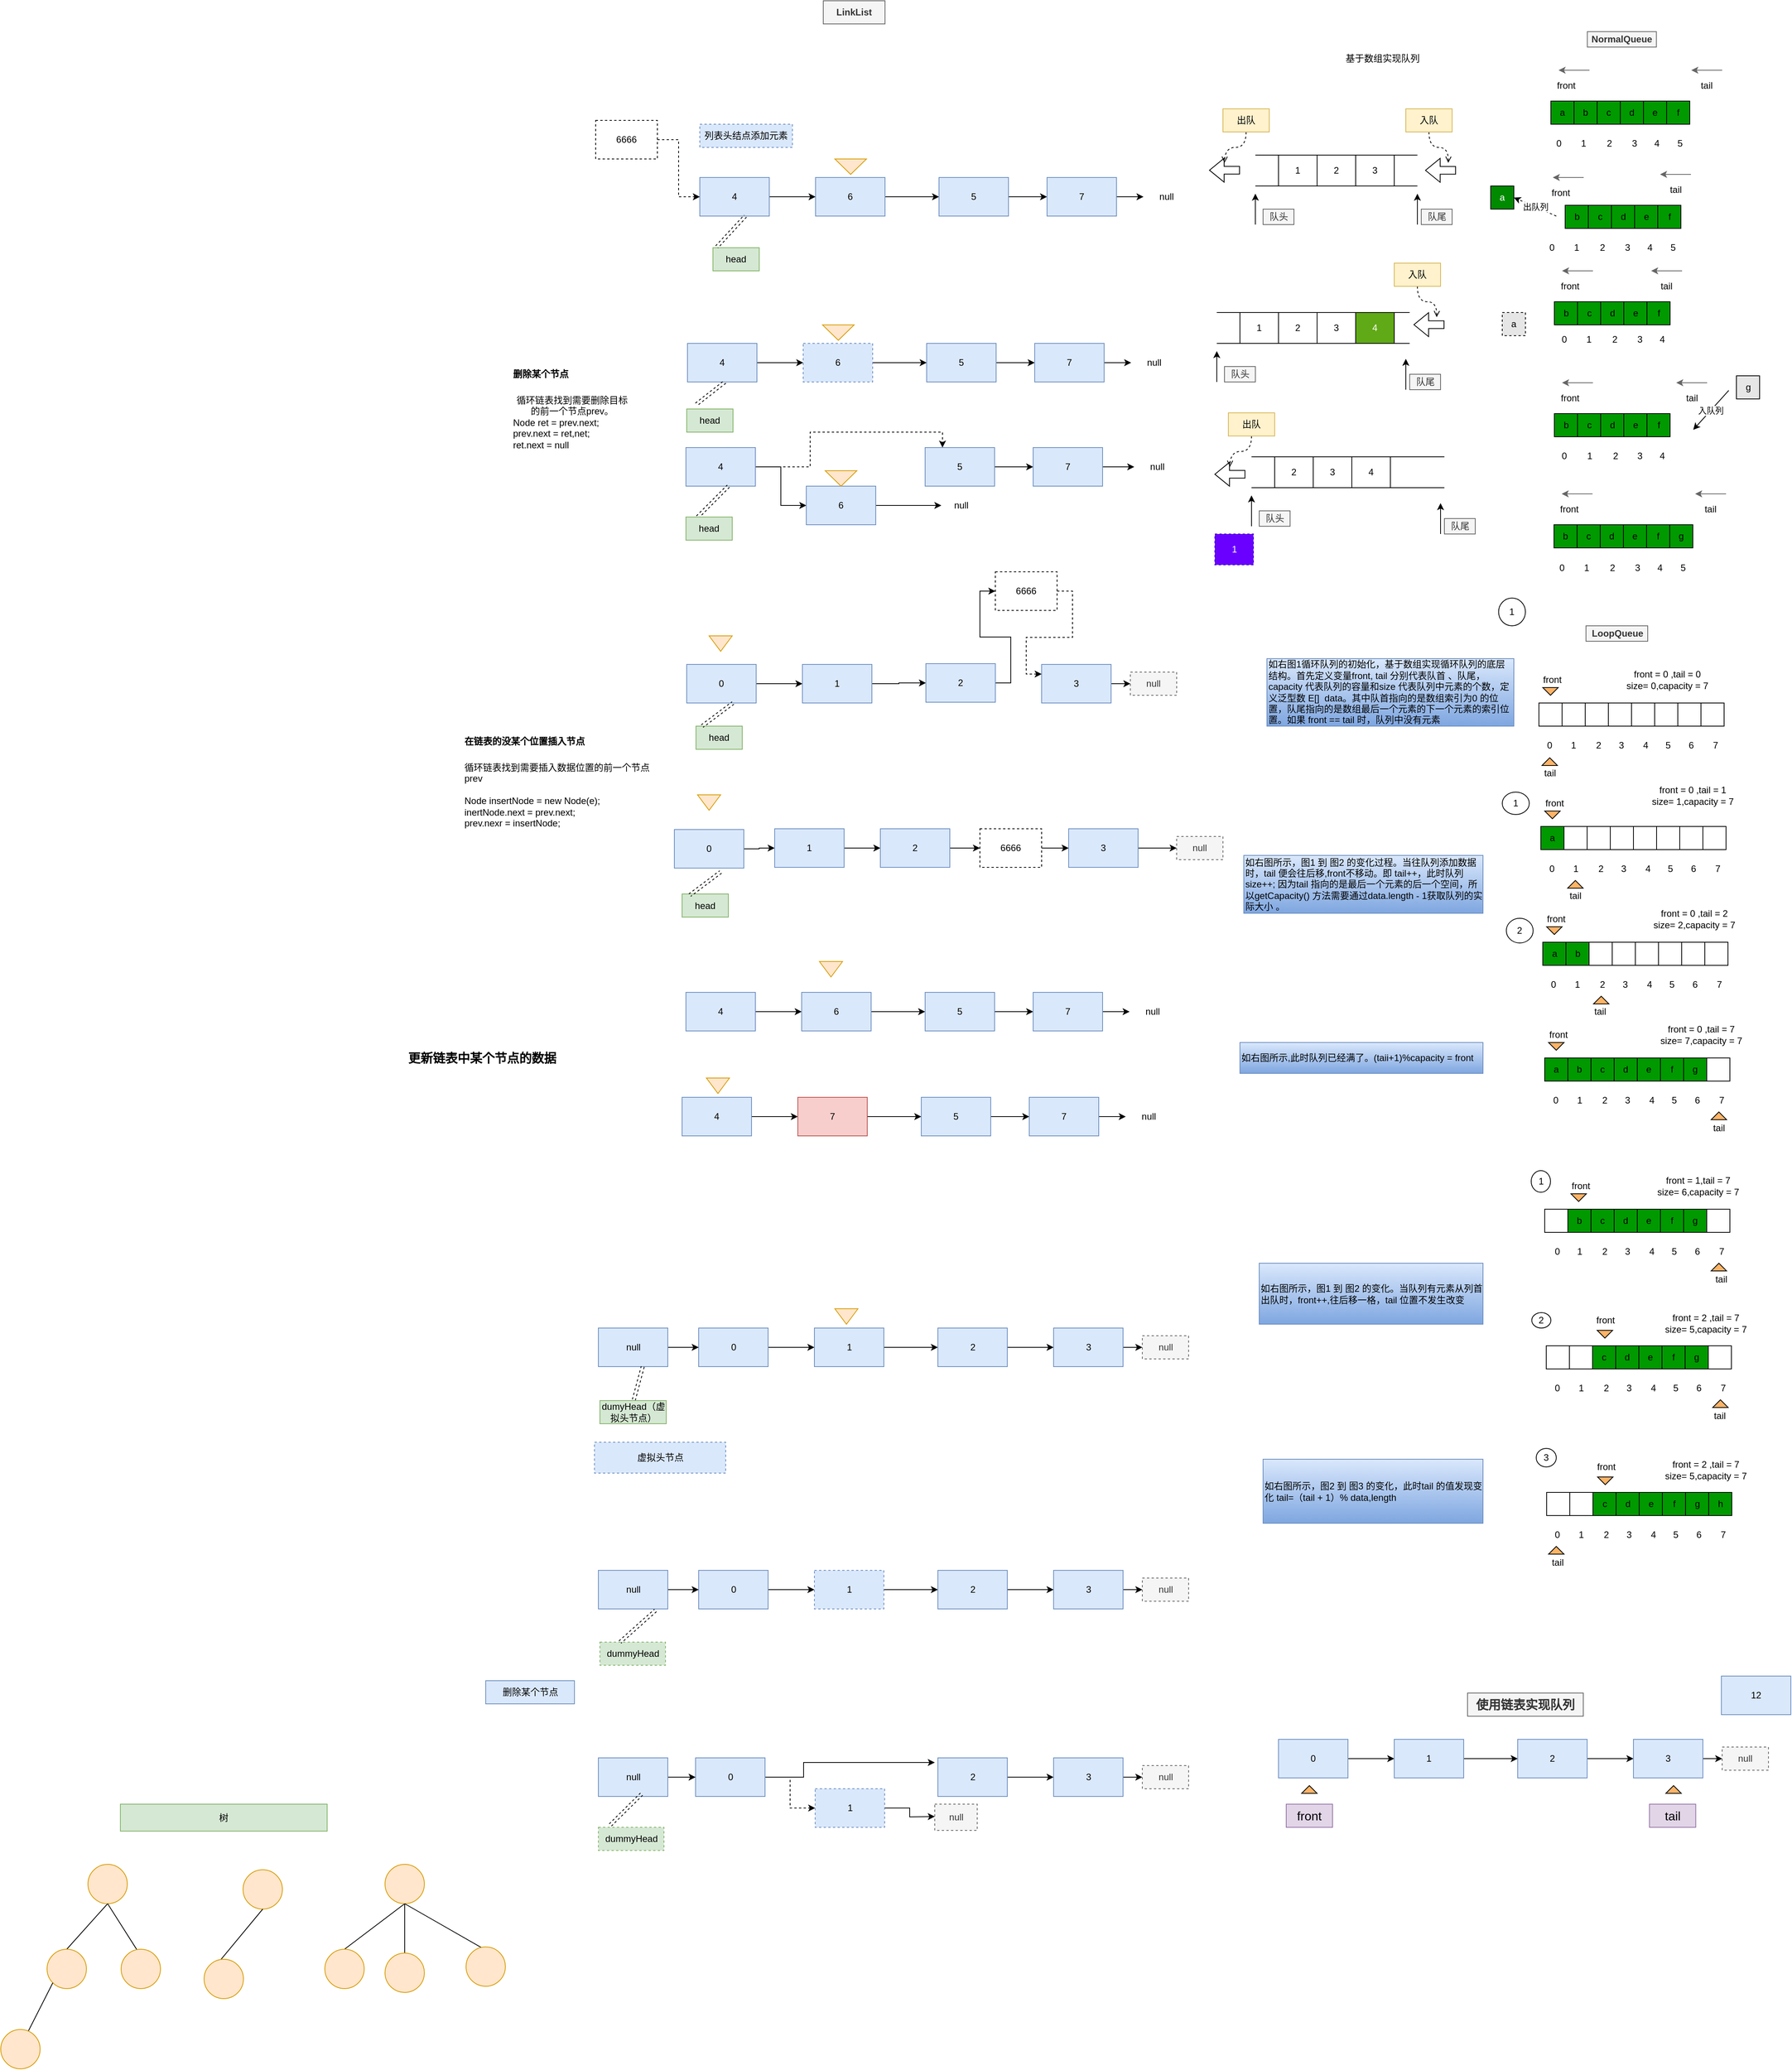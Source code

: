 <mxfile version="24.6.2" type="github">
  <diagram id="Mlr0pYLC5b41N5TcJUmN" name="第 1 页">
    <mxGraphModel dx="2801" dy="590" grid="0" gridSize="10" guides="1" tooltips="1" connect="1" arrows="1" fold="1" page="1" pageScale="1" pageWidth="827" pageHeight="1169" math="0" shadow="0">
      <root>
        <mxCell id="0" />
        <mxCell id="1" parent="0" />
        <mxCell id="6NcS7hRpo6igpyQ6YfD7-3" value="front" style="text;html=1;strokeColor=none;fillColor=none;align=center;verticalAlign=middle;whiteSpace=wrap;rounded=0;" parent="1" vertex="1">
          <mxGeometry x="453" y="110" width="40" height="20" as="geometry" />
        </mxCell>
        <mxCell id="6NcS7hRpo6igpyQ6YfD7-4" value="tail" style="text;html=1;strokeColor=none;fillColor=none;align=center;verticalAlign=middle;whiteSpace=wrap;rounded=0;" parent="1" vertex="1">
          <mxGeometry x="635" y="110" width="40" height="20" as="geometry" />
        </mxCell>
        <mxCell id="6NcS7hRpo6igpyQ6YfD7-5" value="&lt;span&gt;NormalQueue&lt;/span&gt;" style="text;html=1;strokeColor=#666666;fillColor=#f5f5f5;align=center;verticalAlign=middle;whiteSpace=wrap;rounded=0;fontStyle=1;fontColor=#333333;" parent="1" vertex="1">
          <mxGeometry x="500.25" y="50" width="89.5" height="20" as="geometry" />
        </mxCell>
        <mxCell id="6NcS7hRpo6igpyQ6YfD7-6" value="" style="endArrow=classic;html=1;fillColor=#f5f5f5;strokeColor=#666666;" parent="1" edge="1">
          <mxGeometry width="50" height="50" relative="1" as="geometry">
            <mxPoint x="675" y="100" as="sourcePoint" />
            <mxPoint x="635" y="100" as="targetPoint" />
          </mxGeometry>
        </mxCell>
        <mxCell id="6NcS7hRpo6igpyQ6YfD7-7" value="" style="endArrow=classic;html=1;fillColor=#f5f5f5;strokeColor=#666666;" parent="1" edge="1">
          <mxGeometry width="50" height="50" relative="1" as="geometry">
            <mxPoint x="503" y="100" as="sourcePoint" />
            <mxPoint x="463" y="100" as="targetPoint" />
          </mxGeometry>
        </mxCell>
        <mxCell id="6NcS7hRpo6igpyQ6YfD7-8" value="a" style="whiteSpace=wrap;html=1;aspect=fixed;fillColor=#009900;" parent="1" vertex="1">
          <mxGeometry x="453" y="140" width="30" height="30" as="geometry" />
        </mxCell>
        <mxCell id="6NcS7hRpo6igpyQ6YfD7-9" value="f" style="whiteSpace=wrap;html=1;aspect=fixed;fillColor=#009900;" parent="1" vertex="1">
          <mxGeometry x="603" y="140" width="30" height="30" as="geometry" />
        </mxCell>
        <mxCell id="6NcS7hRpo6igpyQ6YfD7-10" value="b" style="whiteSpace=wrap;html=1;aspect=fixed;fillColor=#009900;" parent="1" vertex="1">
          <mxGeometry x="483" y="140" width="30" height="30" as="geometry" />
        </mxCell>
        <mxCell id="6NcS7hRpo6igpyQ6YfD7-11" value="c" style="whiteSpace=wrap;html=1;aspect=fixed;fillColor=#009900;" parent="1" vertex="1">
          <mxGeometry x="513" y="140" width="30" height="30" as="geometry" />
        </mxCell>
        <mxCell id="6NcS7hRpo6igpyQ6YfD7-12" value="d" style="whiteSpace=wrap;html=1;aspect=fixed;fillColor=#009900;" parent="1" vertex="1">
          <mxGeometry x="543" y="140" width="30" height="30" as="geometry" />
        </mxCell>
        <mxCell id="6NcS7hRpo6igpyQ6YfD7-13" value="e" style="whiteSpace=wrap;html=1;aspect=fixed;fillColor=#009900;" parent="1" vertex="1">
          <mxGeometry x="573" y="140" width="30" height="30" as="geometry" />
        </mxCell>
        <mxCell id="6NcS7hRpo6igpyQ6YfD7-16" value="front" style="text;html=1;strokeColor=none;fillColor=none;align=center;verticalAlign=middle;whiteSpace=wrap;rounded=0;" parent="1" vertex="1">
          <mxGeometry x="445.5" y="249" width="40" height="20" as="geometry" />
        </mxCell>
        <mxCell id="6NcS7hRpo6igpyQ6YfD7-17" value="tail" style="text;html=1;strokeColor=none;fillColor=none;align=center;verticalAlign=middle;whiteSpace=wrap;rounded=0;" parent="1" vertex="1">
          <mxGeometry x="594.5" y="245" width="40" height="20" as="geometry" />
        </mxCell>
        <mxCell id="6NcS7hRpo6igpyQ6YfD7-18" value="" style="endArrow=classic;html=1;fillColor=#f5f5f5;strokeColor=#666666;" parent="1" edge="1">
          <mxGeometry width="50" height="50" relative="1" as="geometry">
            <mxPoint x="634.5" y="235" as="sourcePoint" />
            <mxPoint x="594.5" y="235" as="targetPoint" />
          </mxGeometry>
        </mxCell>
        <mxCell id="6NcS7hRpo6igpyQ6YfD7-19" value="" style="endArrow=classic;html=1;fillColor=#f5f5f5;strokeColor=#666666;" parent="1" edge="1">
          <mxGeometry width="50" height="50" relative="1" as="geometry">
            <mxPoint x="495.5" y="239" as="sourcePoint" />
            <mxPoint x="455.5" y="239" as="targetPoint" />
          </mxGeometry>
        </mxCell>
        <mxCell id="6NcS7hRpo6igpyQ6YfD7-20" value="a" style="whiteSpace=wrap;html=1;aspect=fixed;fillColor=#008a00;fontColor=#ffffff;strokeColor=#000000;" parent="1" vertex="1">
          <mxGeometry x="375" y="250" width="30" height="30" as="geometry" />
        </mxCell>
        <mxCell id="6NcS7hRpo6igpyQ6YfD7-21" value="f" style="whiteSpace=wrap;html=1;aspect=fixed;fillColor=#009900;" parent="1" vertex="1">
          <mxGeometry x="591.5" y="275" width="30" height="30" as="geometry" />
        </mxCell>
        <mxCell id="6NcS7hRpo6igpyQ6YfD7-22" value="b" style="whiteSpace=wrap;html=1;aspect=fixed;fillColor=#009900;" parent="1" vertex="1">
          <mxGeometry x="471.5" y="275" width="30" height="30" as="geometry" />
        </mxCell>
        <mxCell id="6NcS7hRpo6igpyQ6YfD7-23" value="c" style="whiteSpace=wrap;html=1;aspect=fixed;fillColor=#009900;" parent="1" vertex="1">
          <mxGeometry x="501.5" y="275" width="30" height="30" as="geometry" />
        </mxCell>
        <mxCell id="6NcS7hRpo6igpyQ6YfD7-24" value="d" style="whiteSpace=wrap;html=1;aspect=fixed;fillColor=#009900;" parent="1" vertex="1">
          <mxGeometry x="531.5" y="275" width="30" height="30" as="geometry" />
        </mxCell>
        <mxCell id="6NcS7hRpo6igpyQ6YfD7-25" value="e" style="whiteSpace=wrap;html=1;aspect=fixed;fillColor=#009900;" parent="1" vertex="1">
          <mxGeometry x="561.5" y="275" width="30" height="30" as="geometry" />
        </mxCell>
        <mxCell id="6NcS7hRpo6igpyQ6YfD7-28" value="出队列" style="endArrow=classic;html=1;entryX=1;entryY=0.5;entryDx=0;entryDy=0;dashed=1;" parent="1" target="6NcS7hRpo6igpyQ6YfD7-20" edge="1">
          <mxGeometry relative="1" as="geometry">
            <mxPoint x="460" y="289" as="sourcePoint" />
            <mxPoint x="390" y="279" as="targetPoint" />
          </mxGeometry>
        </mxCell>
        <mxCell id="6NcS7hRpo6igpyQ6YfD7-44" value="front" style="text;html=1;strokeColor=none;fillColor=none;align=center;verticalAlign=middle;whiteSpace=wrap;rounded=0;" parent="1" vertex="1">
          <mxGeometry x="457.5" y="370" width="40" height="20" as="geometry" />
        </mxCell>
        <mxCell id="6NcS7hRpo6igpyQ6YfD7-45" value="tail" style="text;html=1;strokeColor=none;fillColor=none;align=center;verticalAlign=middle;whiteSpace=wrap;rounded=0;" parent="1" vertex="1">
          <mxGeometry x="583" y="370" width="40" height="20" as="geometry" />
        </mxCell>
        <mxCell id="6NcS7hRpo6igpyQ6YfD7-46" value="" style="endArrow=classic;html=1;fillColor=#f5f5f5;strokeColor=#666666;" parent="1" edge="1">
          <mxGeometry width="50" height="50" relative="1" as="geometry">
            <mxPoint x="623" y="360" as="sourcePoint" />
            <mxPoint x="583" y="360" as="targetPoint" />
          </mxGeometry>
        </mxCell>
        <mxCell id="6NcS7hRpo6igpyQ6YfD7-47" value="" style="endArrow=classic;html=1;fillColor=#f5f5f5;strokeColor=#666666;" parent="1" edge="1">
          <mxGeometry width="50" height="50" relative="1" as="geometry">
            <mxPoint x="507.5" y="360" as="sourcePoint" />
            <mxPoint x="467.5" y="360" as="targetPoint" />
          </mxGeometry>
        </mxCell>
        <mxCell id="6NcS7hRpo6igpyQ6YfD7-48" value="a" style="whiteSpace=wrap;html=1;aspect=fixed;fillColor=#E6E6E6;dashed=1;" parent="1" vertex="1">
          <mxGeometry x="390" y="414" width="30" height="30" as="geometry" />
        </mxCell>
        <mxCell id="6NcS7hRpo6igpyQ6YfD7-49" value="f" style="whiteSpace=wrap;html=1;aspect=fixed;fillColor=#009900;" parent="1" vertex="1">
          <mxGeometry x="577.5" y="400" width="30" height="30" as="geometry" />
        </mxCell>
        <mxCell id="6NcS7hRpo6igpyQ6YfD7-50" value="b" style="whiteSpace=wrap;html=1;aspect=fixed;fillColor=#009900;" parent="1" vertex="1">
          <mxGeometry x="457.5" y="400" width="30" height="30" as="geometry" />
        </mxCell>
        <mxCell id="6NcS7hRpo6igpyQ6YfD7-51" value="c" style="whiteSpace=wrap;html=1;aspect=fixed;fillColor=#009900;" parent="1" vertex="1">
          <mxGeometry x="487.5" y="400" width="30" height="30" as="geometry" />
        </mxCell>
        <mxCell id="6NcS7hRpo6igpyQ6YfD7-52" value="d" style="whiteSpace=wrap;html=1;aspect=fixed;fillColor=#009900;" parent="1" vertex="1">
          <mxGeometry x="517.5" y="400" width="30" height="30" as="geometry" />
        </mxCell>
        <mxCell id="6NcS7hRpo6igpyQ6YfD7-53" value="e" style="whiteSpace=wrap;html=1;aspect=fixed;fillColor=#009900;" parent="1" vertex="1">
          <mxGeometry x="547.5" y="400" width="30" height="30" as="geometry" />
        </mxCell>
        <mxCell id="6NcS7hRpo6igpyQ6YfD7-57" value="front" style="text;html=1;strokeColor=none;fillColor=none;align=center;verticalAlign=middle;whiteSpace=wrap;rounded=0;" parent="1" vertex="1">
          <mxGeometry x="457.5" y="515" width="40" height="20" as="geometry" />
        </mxCell>
        <mxCell id="6NcS7hRpo6igpyQ6YfD7-58" value="tail" style="text;html=1;strokeColor=none;fillColor=none;align=center;verticalAlign=middle;whiteSpace=wrap;rounded=0;" parent="1" vertex="1">
          <mxGeometry x="615.5" y="515" width="40" height="20" as="geometry" />
        </mxCell>
        <mxCell id="6NcS7hRpo6igpyQ6YfD7-59" value="" style="endArrow=classic;html=1;fillColor=#f5f5f5;strokeColor=#666666;" parent="1" edge="1">
          <mxGeometry width="50" height="50" relative="1" as="geometry">
            <mxPoint x="655.5" y="505" as="sourcePoint" />
            <mxPoint x="615.5" y="505" as="targetPoint" />
          </mxGeometry>
        </mxCell>
        <mxCell id="6NcS7hRpo6igpyQ6YfD7-60" value="" style="endArrow=classic;html=1;fillColor=#f5f5f5;strokeColor=#666666;" parent="1" edge="1">
          <mxGeometry width="50" height="50" relative="1" as="geometry">
            <mxPoint x="507.5" y="505" as="sourcePoint" />
            <mxPoint x="467.5" y="505" as="targetPoint" />
          </mxGeometry>
        </mxCell>
        <mxCell id="6NcS7hRpo6igpyQ6YfD7-61" value="f" style="whiteSpace=wrap;html=1;aspect=fixed;fillColor=#009900;" parent="1" vertex="1">
          <mxGeometry x="577.5" y="545" width="30" height="30" as="geometry" />
        </mxCell>
        <mxCell id="6NcS7hRpo6igpyQ6YfD7-62" value="b" style="whiteSpace=wrap;html=1;aspect=fixed;fillColor=#009900;" parent="1" vertex="1">
          <mxGeometry x="457.5" y="545" width="30" height="30" as="geometry" />
        </mxCell>
        <mxCell id="6NcS7hRpo6igpyQ6YfD7-63" value="c" style="whiteSpace=wrap;html=1;aspect=fixed;fillColor=#009900;" parent="1" vertex="1">
          <mxGeometry x="487.5" y="545" width="30" height="30" as="geometry" />
        </mxCell>
        <mxCell id="6NcS7hRpo6igpyQ6YfD7-64" value="d" style="whiteSpace=wrap;html=1;aspect=fixed;fillColor=#009900;" parent="1" vertex="1">
          <mxGeometry x="517.5" y="545" width="30" height="30" as="geometry" />
        </mxCell>
        <mxCell id="6NcS7hRpo6igpyQ6YfD7-65" value="e" style="whiteSpace=wrap;html=1;aspect=fixed;fillColor=#009900;" parent="1" vertex="1">
          <mxGeometry x="547.5" y="545" width="30" height="30" as="geometry" />
        </mxCell>
        <mxCell id="6NcS7hRpo6igpyQ6YfD7-66" value="g" style="whiteSpace=wrap;html=1;aspect=fixed;fillColor=#E6E6E6;" parent="1" vertex="1">
          <mxGeometry x="693.5" y="496" width="30" height="30" as="geometry" />
        </mxCell>
        <mxCell id="6NcS7hRpo6igpyQ6YfD7-68" value="入队列" style="endArrow=classic;html=1;" parent="1" edge="1">
          <mxGeometry relative="1" as="geometry">
            <mxPoint x="683.5" y="515" as="sourcePoint" />
            <mxPoint x="637.5" y="566" as="targetPoint" />
          </mxGeometry>
        </mxCell>
        <mxCell id="6NcS7hRpo6igpyQ6YfD7-73" value="front" style="text;html=1;strokeColor=none;fillColor=none;align=center;verticalAlign=middle;whiteSpace=wrap;rounded=0;" parent="1" vertex="1">
          <mxGeometry x="457" y="659" width="40" height="20" as="geometry" />
        </mxCell>
        <mxCell id="6NcS7hRpo6igpyQ6YfD7-74" value="tail" style="text;html=1;strokeColor=none;fillColor=none;align=center;verticalAlign=middle;whiteSpace=wrap;rounded=0;" parent="1" vertex="1">
          <mxGeometry x="640" y="659" width="40" height="20" as="geometry" />
        </mxCell>
        <mxCell id="6NcS7hRpo6igpyQ6YfD7-75" value="" style="endArrow=classic;html=1;fillColor=#f5f5f5;strokeColor=#666666;" parent="1" edge="1">
          <mxGeometry width="50" height="50" relative="1" as="geometry">
            <mxPoint x="680" y="649" as="sourcePoint" />
            <mxPoint x="640" y="649" as="targetPoint" />
          </mxGeometry>
        </mxCell>
        <mxCell id="6NcS7hRpo6igpyQ6YfD7-76" value="" style="endArrow=classic;html=1;fillColor=#f5f5f5;strokeColor=#666666;" parent="1" edge="1">
          <mxGeometry width="50" height="50" relative="1" as="geometry">
            <mxPoint x="507" y="649" as="sourcePoint" />
            <mxPoint x="467" y="649" as="targetPoint" />
          </mxGeometry>
        </mxCell>
        <mxCell id="6NcS7hRpo6igpyQ6YfD7-77" value="f" style="whiteSpace=wrap;html=1;aspect=fixed;fillColor=#009900;" parent="1" vertex="1">
          <mxGeometry x="577" y="689" width="30" height="30" as="geometry" />
        </mxCell>
        <mxCell id="6NcS7hRpo6igpyQ6YfD7-78" value="b" style="whiteSpace=wrap;html=1;aspect=fixed;fillColor=#009900;" parent="1" vertex="1">
          <mxGeometry x="457" y="689" width="30" height="30" as="geometry" />
        </mxCell>
        <mxCell id="6NcS7hRpo6igpyQ6YfD7-79" value="c" style="whiteSpace=wrap;html=1;aspect=fixed;fillColor=#009900;" parent="1" vertex="1">
          <mxGeometry x="487" y="689" width="30" height="30" as="geometry" />
        </mxCell>
        <mxCell id="6NcS7hRpo6igpyQ6YfD7-80" value="d" style="whiteSpace=wrap;html=1;aspect=fixed;fillColor=#009900;" parent="1" vertex="1">
          <mxGeometry x="517" y="689" width="30" height="30" as="geometry" />
        </mxCell>
        <mxCell id="6NcS7hRpo6igpyQ6YfD7-81" value="e" style="whiteSpace=wrap;html=1;aspect=fixed;fillColor=#009900;" parent="1" vertex="1">
          <mxGeometry x="547" y="689" width="30" height="30" as="geometry" />
        </mxCell>
        <mxCell id="6NcS7hRpo6igpyQ6YfD7-84" value="g" style="whiteSpace=wrap;html=1;aspect=fixed;fillColor=#009900;" parent="1" vertex="1">
          <mxGeometry x="607" y="689" width="30" height="30" as="geometry" />
        </mxCell>
        <mxCell id="6NcS7hRpo6igpyQ6YfD7-85" value="&lt;span&gt;LoopQueue&lt;/span&gt;" style="text;html=1;align=center;verticalAlign=middle;resizable=0;points=[];autosize=1;strokeColor=#666666;fontColor=#333333;fillColor=#f5f5f5;fontStyle=1" parent="1" vertex="1">
          <mxGeometry x="498.5" y="820" width="80" height="20" as="geometry" />
        </mxCell>
        <mxCell id="sEM_x0LTF23ETzQpCbNc-15" value="front" style="text;html=1;strokeColor=none;fillColor=none;align=center;verticalAlign=middle;whiteSpace=wrap;rounded=0;" parent="1" vertex="1">
          <mxGeometry x="435" y="880" width="40" height="20" as="geometry" />
        </mxCell>
        <mxCell id="sEM_x0LTF23ETzQpCbNc-16" value="tail" style="text;html=1;strokeColor=none;fillColor=none;align=center;verticalAlign=middle;whiteSpace=wrap;rounded=0;" parent="1" vertex="1">
          <mxGeometry x="432" y="1001" width="40" height="20" as="geometry" />
        </mxCell>
        <mxCell id="sEM_x0LTF23ETzQpCbNc-20" value="" style="whiteSpace=wrap;html=1;aspect=fixed;" parent="1" vertex="1">
          <mxGeometry x="587.5" y="920" width="30" height="30" as="geometry" />
        </mxCell>
        <mxCell id="sEM_x0LTF23ETzQpCbNc-21" value="" style="whiteSpace=wrap;html=1;aspect=fixed;" parent="1" vertex="1">
          <mxGeometry x="467.5" y="920" width="30" height="30" as="geometry" />
        </mxCell>
        <mxCell id="sEM_x0LTF23ETzQpCbNc-22" value="" style="whiteSpace=wrap;html=1;aspect=fixed;" parent="1" vertex="1">
          <mxGeometry x="497.5" y="920" width="30" height="30" as="geometry" />
        </mxCell>
        <mxCell id="sEM_x0LTF23ETzQpCbNc-23" value="" style="whiteSpace=wrap;html=1;aspect=fixed;" parent="1" vertex="1">
          <mxGeometry x="527.5" y="920" width="30" height="30" as="geometry" />
        </mxCell>
        <mxCell id="sEM_x0LTF23ETzQpCbNc-24" value="" style="whiteSpace=wrap;html=1;aspect=fixed;" parent="1" vertex="1">
          <mxGeometry x="557.5" y="920" width="30" height="30" as="geometry" />
        </mxCell>
        <mxCell id="sEM_x0LTF23ETzQpCbNc-28" value="" style="whiteSpace=wrap;html=1;aspect=fixed;fillColor=#FFFFFF;" parent="1" vertex="1">
          <mxGeometry x="617.5" y="920" width="30" height="30" as="geometry" />
        </mxCell>
        <mxCell id="sEM_x0LTF23ETzQpCbNc-29" value="" style="whiteSpace=wrap;html=1;aspect=fixed;fillColor=#FFFFFF;" parent="1" vertex="1">
          <mxGeometry x="647.5" y="920" width="30" height="30" as="geometry" />
        </mxCell>
        <mxCell id="sEM_x0LTF23ETzQpCbNc-34" value="0" style="text;html=1;align=center;verticalAlign=middle;whiteSpace=wrap;rounded=0;" parent="1" vertex="1">
          <mxGeometry x="445" y="960" width="12.5" height="30" as="geometry" />
        </mxCell>
        <mxCell id="sEM_x0LTF23ETzQpCbNc-36" value="1" style="text;html=1;align=center;verticalAlign=middle;whiteSpace=wrap;rounded=0;" parent="1" vertex="1">
          <mxGeometry x="475" y="960" width="15" height="30" as="geometry" />
        </mxCell>
        <mxCell id="sEM_x0LTF23ETzQpCbNc-37" value="2" style="text;html=1;align=center;verticalAlign=middle;whiteSpace=wrap;rounded=0;" parent="1" vertex="1">
          <mxGeometry x="510" y="960" width="9.5" height="30" as="geometry" />
        </mxCell>
        <mxCell id="sEM_x0LTF23ETzQpCbNc-38" value="3" style="text;html=1;align=center;verticalAlign=middle;whiteSpace=wrap;rounded=0;" parent="1" vertex="1">
          <mxGeometry x="539" y="960" width="10.5" height="30" as="geometry" />
        </mxCell>
        <mxCell id="sEM_x0LTF23ETzQpCbNc-39" value="4" style="text;html=1;align=center;verticalAlign=middle;whiteSpace=wrap;rounded=0;" parent="1" vertex="1">
          <mxGeometry x="571" y="960" width="9.5" height="30" as="geometry" />
        </mxCell>
        <mxCell id="sEM_x0LTF23ETzQpCbNc-40" value="5" style="text;html=1;align=center;verticalAlign=middle;whiteSpace=wrap;rounded=0;" parent="1" vertex="1">
          <mxGeometry x="600" y="960" width="10" height="30" as="geometry" />
        </mxCell>
        <mxCell id="sEM_x0LTF23ETzQpCbNc-42" value="6" style="text;html=1;align=center;verticalAlign=middle;whiteSpace=wrap;rounded=0;" parent="1" vertex="1">
          <mxGeometry x="630" y="960" width="10" height="30" as="geometry" />
        </mxCell>
        <mxCell id="sEM_x0LTF23ETzQpCbNc-43" value="7" style="text;html=1;align=center;verticalAlign=middle;whiteSpace=wrap;rounded=0;" parent="1" vertex="1">
          <mxGeometry x="660" y="960" width="12.5" height="30" as="geometry" />
        </mxCell>
        <mxCell id="sEM_x0LTF23ETzQpCbNc-46" value="0" style="text;html=1;align=center;verticalAlign=middle;whiteSpace=wrap;rounded=0;" parent="1" vertex="1">
          <mxGeometry x="454.5" y="730" width="25" height="30" as="geometry" />
        </mxCell>
        <mxCell id="sEM_x0LTF23ETzQpCbNc-47" value="1" style="text;html=1;align=center;verticalAlign=middle;whiteSpace=wrap;rounded=0;" parent="1" vertex="1">
          <mxGeometry x="487" y="730" width="25" height="30" as="geometry" />
        </mxCell>
        <mxCell id="sEM_x0LTF23ETzQpCbNc-48" value="2" style="text;html=1;align=center;verticalAlign=middle;whiteSpace=wrap;rounded=0;" parent="1" vertex="1">
          <mxGeometry x="519" y="730" width="27.5" height="30" as="geometry" />
        </mxCell>
        <mxCell id="sEM_x0LTF23ETzQpCbNc-49" value="3" style="text;html=1;align=center;verticalAlign=middle;whiteSpace=wrap;rounded=0;" parent="1" vertex="1">
          <mxGeometry x="552.5" y="730" width="25" height="30" as="geometry" />
        </mxCell>
        <mxCell id="sEM_x0LTF23ETzQpCbNc-50" value="4" style="text;html=1;align=center;verticalAlign=middle;whiteSpace=wrap;rounded=0;" parent="1" vertex="1">
          <mxGeometry x="581.5" y="730" width="25" height="30" as="geometry" />
        </mxCell>
        <mxCell id="sEM_x0LTF23ETzQpCbNc-51" value="5" style="text;html=1;align=center;verticalAlign=middle;whiteSpace=wrap;rounded=0;" parent="1" vertex="1">
          <mxGeometry x="612" y="730" width="25" height="30" as="geometry" />
        </mxCell>
        <mxCell id="sEM_x0LTF23ETzQpCbNc-52" value="0" style="text;html=1;align=center;verticalAlign=middle;whiteSpace=wrap;rounded=0;" parent="1" vertex="1">
          <mxGeometry x="458" y="585" width="25" height="30" as="geometry" />
        </mxCell>
        <mxCell id="sEM_x0LTF23ETzQpCbNc-53" value="1" style="text;html=1;align=center;verticalAlign=middle;whiteSpace=wrap;rounded=0;" parent="1" vertex="1">
          <mxGeometry x="490.5" y="585" width="25" height="30" as="geometry" />
        </mxCell>
        <mxCell id="sEM_x0LTF23ETzQpCbNc-54" value="2" style="text;html=1;align=center;verticalAlign=middle;whiteSpace=wrap;rounded=0;" parent="1" vertex="1">
          <mxGeometry x="522.5" y="585" width="27.5" height="30" as="geometry" />
        </mxCell>
        <mxCell id="sEM_x0LTF23ETzQpCbNc-55" value="3" style="text;html=1;align=center;verticalAlign=middle;whiteSpace=wrap;rounded=0;" parent="1" vertex="1">
          <mxGeometry x="556" y="585" width="25" height="30" as="geometry" />
        </mxCell>
        <mxCell id="sEM_x0LTF23ETzQpCbNc-56" value="4" style="text;html=1;align=center;verticalAlign=middle;whiteSpace=wrap;rounded=0;" parent="1" vertex="1">
          <mxGeometry x="585" y="585" width="25" height="30" as="geometry" />
        </mxCell>
        <mxCell id="sEM_x0LTF23ETzQpCbNc-58" value="0" style="text;html=1;align=center;verticalAlign=middle;whiteSpace=wrap;rounded=0;" parent="1" vertex="1">
          <mxGeometry x="457.5" y="434" width="25" height="30" as="geometry" />
        </mxCell>
        <mxCell id="sEM_x0LTF23ETzQpCbNc-59" value="1" style="text;html=1;align=center;verticalAlign=middle;whiteSpace=wrap;rounded=0;" parent="1" vertex="1">
          <mxGeometry x="490" y="434" width="25" height="30" as="geometry" />
        </mxCell>
        <mxCell id="sEM_x0LTF23ETzQpCbNc-60" value="2" style="text;html=1;align=center;verticalAlign=middle;whiteSpace=wrap;rounded=0;" parent="1" vertex="1">
          <mxGeometry x="522" y="434" width="27.5" height="30" as="geometry" />
        </mxCell>
        <mxCell id="sEM_x0LTF23ETzQpCbNc-61" value="3" style="text;html=1;align=center;verticalAlign=middle;whiteSpace=wrap;rounded=0;" parent="1" vertex="1">
          <mxGeometry x="555.5" y="434" width="25" height="30" as="geometry" />
        </mxCell>
        <mxCell id="sEM_x0LTF23ETzQpCbNc-62" value="4" style="text;html=1;align=center;verticalAlign=middle;whiteSpace=wrap;rounded=0;" parent="1" vertex="1">
          <mxGeometry x="584.5" y="434" width="25" height="30" as="geometry" />
        </mxCell>
        <mxCell id="sEM_x0LTF23ETzQpCbNc-64" value="0" style="text;html=1;align=center;verticalAlign=middle;whiteSpace=wrap;rounded=0;" parent="1" vertex="1">
          <mxGeometry x="450.5" y="180" width="25" height="30" as="geometry" />
        </mxCell>
        <mxCell id="sEM_x0LTF23ETzQpCbNc-65" value="1" style="text;html=1;align=center;verticalAlign=middle;whiteSpace=wrap;rounded=0;" parent="1" vertex="1">
          <mxGeometry x="483" y="180" width="25" height="30" as="geometry" />
        </mxCell>
        <mxCell id="sEM_x0LTF23ETzQpCbNc-66" value="2" style="text;html=1;align=center;verticalAlign=middle;whiteSpace=wrap;rounded=0;" parent="1" vertex="1">
          <mxGeometry x="515" y="180" width="27.5" height="30" as="geometry" />
        </mxCell>
        <mxCell id="sEM_x0LTF23ETzQpCbNc-67" value="3" style="text;html=1;align=center;verticalAlign=middle;whiteSpace=wrap;rounded=0;" parent="1" vertex="1">
          <mxGeometry x="548.5" y="180" width="25" height="30" as="geometry" />
        </mxCell>
        <mxCell id="sEM_x0LTF23ETzQpCbNc-68" value="4" style="text;html=1;align=center;verticalAlign=middle;whiteSpace=wrap;rounded=0;" parent="1" vertex="1">
          <mxGeometry x="577.5" y="180" width="25" height="30" as="geometry" />
        </mxCell>
        <mxCell id="sEM_x0LTF23ETzQpCbNc-69" value="5" style="text;html=1;align=center;verticalAlign=middle;whiteSpace=wrap;rounded=0;" parent="1" vertex="1">
          <mxGeometry x="608" y="180" width="25" height="30" as="geometry" />
        </mxCell>
        <mxCell id="sEM_x0LTF23ETzQpCbNc-70" value="0" style="text;html=1;align=center;verticalAlign=middle;whiteSpace=wrap;rounded=0;" parent="1" vertex="1">
          <mxGeometry x="441.5" y="315" width="25" height="30" as="geometry" />
        </mxCell>
        <mxCell id="sEM_x0LTF23ETzQpCbNc-71" value="1" style="text;html=1;align=center;verticalAlign=middle;whiteSpace=wrap;rounded=0;" parent="1" vertex="1">
          <mxGeometry x="474" y="315" width="25" height="30" as="geometry" />
        </mxCell>
        <mxCell id="sEM_x0LTF23ETzQpCbNc-72" value="2" style="text;html=1;align=center;verticalAlign=middle;whiteSpace=wrap;rounded=0;" parent="1" vertex="1">
          <mxGeometry x="506" y="315" width="27.5" height="30" as="geometry" />
        </mxCell>
        <mxCell id="sEM_x0LTF23ETzQpCbNc-73" value="3" style="text;html=1;align=center;verticalAlign=middle;whiteSpace=wrap;rounded=0;" parent="1" vertex="1">
          <mxGeometry x="539.5" y="315" width="25" height="30" as="geometry" />
        </mxCell>
        <mxCell id="sEM_x0LTF23ETzQpCbNc-74" value="4" style="text;html=1;align=center;verticalAlign=middle;whiteSpace=wrap;rounded=0;" parent="1" vertex="1">
          <mxGeometry x="568.5" y="315" width="25" height="30" as="geometry" />
        </mxCell>
        <mxCell id="sEM_x0LTF23ETzQpCbNc-75" value="5" style="text;html=1;align=center;verticalAlign=middle;whiteSpace=wrap;rounded=0;" parent="1" vertex="1">
          <mxGeometry x="599" y="315" width="25" height="30" as="geometry" />
        </mxCell>
        <mxCell id="sEM_x0LTF23ETzQpCbNc-80" value="" style="triangle;whiteSpace=wrap;html=1;fontColor=#000000;strokeColor=default;fillColor=#FFB366;direction=north;rotation=-180;" parent="1" vertex="1">
          <mxGeometry x="442.5" y="900" width="20" height="10" as="geometry" />
        </mxCell>
        <mxCell id="sEM_x0LTF23ETzQpCbNc-82" value="" style="triangle;whiteSpace=wrap;html=1;fontColor=#000000;strokeColor=default;fillColor=#FFB366;direction=south;rotation=-180;" parent="1" vertex="1">
          <mxGeometry x="441.5" y="991" width="20" height="10" as="geometry" />
        </mxCell>
        <mxCell id="sEM_x0LTF23ETzQpCbNc-83" value="如右图1循环队列的初始化，基于数组实现循环队列的底层结构。首先定义变量front, tail 分别代表队首 、队尾，capacity 代表队列的容量和size 代表队列中元素的个数，定义泛型数 E[]&amp;nbsp; data。其中队首指向的是数组索引为0 的位置，队尾指向的是数组最后一个元素的下一个元素的索引位置。如果 front == tail 时，队列中没有元素&amp;nbsp;" style="text;html=1;align=left;verticalAlign=middle;whiteSpace=wrap;rounded=0;fillColor=#dae8fc;gradientColor=#7ea6e0;strokeColor=#6c8ebf;" parent="1" vertex="1">
          <mxGeometry x="85" y="862.5" width="320" height="87.5" as="geometry" />
        </mxCell>
        <mxCell id="sEM_x0LTF23ETzQpCbNc-84" value="" style="whiteSpace=wrap;html=1;aspect=fixed;" parent="1" vertex="1">
          <mxGeometry x="437.5" y="920" width="30" height="30" as="geometry" />
        </mxCell>
        <mxCell id="sEM_x0LTF23ETzQpCbNc-99" value="front" style="text;html=1;strokeColor=none;fillColor=none;align=center;verticalAlign=middle;whiteSpace=wrap;rounded=0;" parent="1" vertex="1">
          <mxGeometry x="437.5" y="1040" width="40" height="20" as="geometry" />
        </mxCell>
        <mxCell id="sEM_x0LTF23ETzQpCbNc-100" value="tail" style="text;html=1;strokeColor=none;fillColor=none;align=center;verticalAlign=middle;whiteSpace=wrap;rounded=0;" parent="1" vertex="1">
          <mxGeometry x="465.25" y="1160" width="40" height="20" as="geometry" />
        </mxCell>
        <mxCell id="sEM_x0LTF23ETzQpCbNc-101" value="" style="whiteSpace=wrap;html=1;aspect=fixed;" parent="1" vertex="1">
          <mxGeometry x="590" y="1080" width="30" height="30" as="geometry" />
        </mxCell>
        <mxCell id="sEM_x0LTF23ETzQpCbNc-102" value="" style="whiteSpace=wrap;html=1;aspect=fixed;" parent="1" vertex="1">
          <mxGeometry x="470" y="1080" width="30" height="30" as="geometry" />
        </mxCell>
        <mxCell id="sEM_x0LTF23ETzQpCbNc-103" value="" style="whiteSpace=wrap;html=1;aspect=fixed;" parent="1" vertex="1">
          <mxGeometry x="500" y="1080" width="30" height="30" as="geometry" />
        </mxCell>
        <mxCell id="sEM_x0LTF23ETzQpCbNc-104" value="" style="whiteSpace=wrap;html=1;aspect=fixed;" parent="1" vertex="1">
          <mxGeometry x="530" y="1080" width="30" height="30" as="geometry" />
        </mxCell>
        <mxCell id="sEM_x0LTF23ETzQpCbNc-105" value="" style="whiteSpace=wrap;html=1;aspect=fixed;" parent="1" vertex="1">
          <mxGeometry x="560" y="1080" width="30" height="30" as="geometry" />
        </mxCell>
        <mxCell id="sEM_x0LTF23ETzQpCbNc-106" value="" style="whiteSpace=wrap;html=1;aspect=fixed;fillColor=#FFFFFF;" parent="1" vertex="1">
          <mxGeometry x="620" y="1080" width="30" height="30" as="geometry" />
        </mxCell>
        <mxCell id="sEM_x0LTF23ETzQpCbNc-107" value="" style="whiteSpace=wrap;html=1;aspect=fixed;fillColor=#FFFFFF;" parent="1" vertex="1">
          <mxGeometry x="650" y="1080" width="30" height="30" as="geometry" />
        </mxCell>
        <mxCell id="sEM_x0LTF23ETzQpCbNc-108" value="0" style="text;html=1;align=center;verticalAlign=middle;whiteSpace=wrap;rounded=0;" parent="1" vertex="1">
          <mxGeometry x="447.5" y="1120" width="12.5" height="30" as="geometry" />
        </mxCell>
        <mxCell id="sEM_x0LTF23ETzQpCbNc-109" value="1" style="text;html=1;align=center;verticalAlign=middle;whiteSpace=wrap;rounded=0;" parent="1" vertex="1">
          <mxGeometry x="477.5" y="1120" width="15" height="30" as="geometry" />
        </mxCell>
        <mxCell id="sEM_x0LTF23ETzQpCbNc-110" value="2" style="text;html=1;align=center;verticalAlign=middle;whiteSpace=wrap;rounded=0;" parent="1" vertex="1">
          <mxGeometry x="512.5" y="1120" width="9.5" height="30" as="geometry" />
        </mxCell>
        <mxCell id="sEM_x0LTF23ETzQpCbNc-111" value="3" style="text;html=1;align=center;verticalAlign=middle;whiteSpace=wrap;rounded=0;" parent="1" vertex="1">
          <mxGeometry x="541.5" y="1120" width="10.5" height="30" as="geometry" />
        </mxCell>
        <mxCell id="sEM_x0LTF23ETzQpCbNc-112" value="4" style="text;html=1;align=center;verticalAlign=middle;whiteSpace=wrap;rounded=0;" parent="1" vertex="1">
          <mxGeometry x="573.5" y="1120" width="9.5" height="30" as="geometry" />
        </mxCell>
        <mxCell id="sEM_x0LTF23ETzQpCbNc-113" value="5" style="text;html=1;align=center;verticalAlign=middle;whiteSpace=wrap;rounded=0;" parent="1" vertex="1">
          <mxGeometry x="602.5" y="1120" width="10" height="30" as="geometry" />
        </mxCell>
        <mxCell id="sEM_x0LTF23ETzQpCbNc-114" value="6" style="text;html=1;align=center;verticalAlign=middle;whiteSpace=wrap;rounded=0;" parent="1" vertex="1">
          <mxGeometry x="632.5" y="1120" width="10" height="30" as="geometry" />
        </mxCell>
        <mxCell id="sEM_x0LTF23ETzQpCbNc-115" value="7" style="text;html=1;align=center;verticalAlign=middle;whiteSpace=wrap;rounded=0;" parent="1" vertex="1">
          <mxGeometry x="662.5" y="1120" width="12.5" height="30" as="geometry" />
        </mxCell>
        <mxCell id="sEM_x0LTF23ETzQpCbNc-116" value="" style="triangle;whiteSpace=wrap;html=1;fontColor=#000000;strokeColor=default;fillColor=#FFB366;direction=north;rotation=-180;" parent="1" vertex="1">
          <mxGeometry x="445" y="1060" width="20" height="10" as="geometry" />
        </mxCell>
        <mxCell id="sEM_x0LTF23ETzQpCbNc-117" value="" style="triangle;whiteSpace=wrap;html=1;fontColor=#000000;strokeColor=default;fillColor=#FFB366;direction=south;rotation=-180;" parent="1" vertex="1">
          <mxGeometry x="474.75" y="1150" width="20" height="10" as="geometry" />
        </mxCell>
        <mxCell id="sEM_x0LTF23ETzQpCbNc-118" value="a" style="whiteSpace=wrap;html=1;aspect=fixed;fillColor=#009900;" parent="1" vertex="1">
          <mxGeometry x="440" y="1080" width="30" height="30" as="geometry" />
        </mxCell>
        <mxCell id="sEM_x0LTF23ETzQpCbNc-121" value="front" style="text;html=1;strokeColor=none;fillColor=none;align=center;verticalAlign=middle;whiteSpace=wrap;rounded=0;" parent="1" vertex="1">
          <mxGeometry x="440" y="1190" width="40" height="20" as="geometry" />
        </mxCell>
        <mxCell id="sEM_x0LTF23ETzQpCbNc-122" value="tail" style="text;html=1;strokeColor=none;fillColor=none;align=center;verticalAlign=middle;whiteSpace=wrap;rounded=0;" parent="1" vertex="1">
          <mxGeometry x="497" y="1310" width="40" height="20" as="geometry" />
        </mxCell>
        <mxCell id="sEM_x0LTF23ETzQpCbNc-123" value="" style="whiteSpace=wrap;html=1;aspect=fixed;" parent="1" vertex="1">
          <mxGeometry x="592.5" y="1230" width="30" height="30" as="geometry" />
        </mxCell>
        <mxCell id="sEM_x0LTF23ETzQpCbNc-124" value="b" style="whiteSpace=wrap;html=1;aspect=fixed;fillColor=#009900;" parent="1" vertex="1">
          <mxGeometry x="472.5" y="1230" width="30" height="30" as="geometry" />
        </mxCell>
        <mxCell id="sEM_x0LTF23ETzQpCbNc-125" value="" style="whiteSpace=wrap;html=1;aspect=fixed;" parent="1" vertex="1">
          <mxGeometry x="502.5" y="1230" width="30" height="30" as="geometry" />
        </mxCell>
        <mxCell id="sEM_x0LTF23ETzQpCbNc-126" value="" style="whiteSpace=wrap;html=1;aspect=fixed;" parent="1" vertex="1">
          <mxGeometry x="532.5" y="1230" width="30" height="30" as="geometry" />
        </mxCell>
        <mxCell id="sEM_x0LTF23ETzQpCbNc-127" value="" style="whiteSpace=wrap;html=1;aspect=fixed;" parent="1" vertex="1">
          <mxGeometry x="562.5" y="1230" width="30" height="30" as="geometry" />
        </mxCell>
        <mxCell id="sEM_x0LTF23ETzQpCbNc-128" value="" style="whiteSpace=wrap;html=1;aspect=fixed;fillColor=#FFFFFF;" parent="1" vertex="1">
          <mxGeometry x="622.5" y="1230" width="30" height="30" as="geometry" />
        </mxCell>
        <mxCell id="sEM_x0LTF23ETzQpCbNc-129" value="" style="whiteSpace=wrap;html=1;aspect=fixed;fillColor=#FFFFFF;" parent="1" vertex="1">
          <mxGeometry x="652.5" y="1230" width="30" height="30" as="geometry" />
        </mxCell>
        <mxCell id="sEM_x0LTF23ETzQpCbNc-130" value="0" style="text;html=1;align=center;verticalAlign=middle;whiteSpace=wrap;rounded=0;" parent="1" vertex="1">
          <mxGeometry x="450" y="1270" width="12.5" height="30" as="geometry" />
        </mxCell>
        <mxCell id="sEM_x0LTF23ETzQpCbNc-131" value="1" style="text;html=1;align=center;verticalAlign=middle;whiteSpace=wrap;rounded=0;" parent="1" vertex="1">
          <mxGeometry x="480" y="1270" width="15" height="30" as="geometry" />
        </mxCell>
        <mxCell id="sEM_x0LTF23ETzQpCbNc-132" value="2" style="text;html=1;align=center;verticalAlign=middle;whiteSpace=wrap;rounded=0;" parent="1" vertex="1">
          <mxGeometry x="515" y="1270" width="9.5" height="30" as="geometry" />
        </mxCell>
        <mxCell id="sEM_x0LTF23ETzQpCbNc-133" value="3" style="text;html=1;align=center;verticalAlign=middle;whiteSpace=wrap;rounded=0;" parent="1" vertex="1">
          <mxGeometry x="544" y="1270" width="10.5" height="30" as="geometry" />
        </mxCell>
        <mxCell id="sEM_x0LTF23ETzQpCbNc-134" value="4" style="text;html=1;align=center;verticalAlign=middle;whiteSpace=wrap;rounded=0;" parent="1" vertex="1">
          <mxGeometry x="576" y="1270" width="9.5" height="30" as="geometry" />
        </mxCell>
        <mxCell id="sEM_x0LTF23ETzQpCbNc-135" value="5" style="text;html=1;align=center;verticalAlign=middle;whiteSpace=wrap;rounded=0;" parent="1" vertex="1">
          <mxGeometry x="605" y="1270" width="10" height="30" as="geometry" />
        </mxCell>
        <mxCell id="sEM_x0LTF23ETzQpCbNc-136" value="6" style="text;html=1;align=center;verticalAlign=middle;whiteSpace=wrap;rounded=0;" parent="1" vertex="1">
          <mxGeometry x="635" y="1270" width="10" height="30" as="geometry" />
        </mxCell>
        <mxCell id="sEM_x0LTF23ETzQpCbNc-137" value="7" style="text;html=1;align=center;verticalAlign=middle;whiteSpace=wrap;rounded=0;" parent="1" vertex="1">
          <mxGeometry x="665" y="1270" width="12.5" height="30" as="geometry" />
        </mxCell>
        <mxCell id="sEM_x0LTF23ETzQpCbNc-138" value="" style="triangle;whiteSpace=wrap;html=1;fontColor=#000000;strokeColor=default;fillColor=#FFB366;direction=north;rotation=-180;" parent="1" vertex="1">
          <mxGeometry x="447.5" y="1210" width="20" height="10" as="geometry" />
        </mxCell>
        <mxCell id="sEM_x0LTF23ETzQpCbNc-139" value="" style="triangle;whiteSpace=wrap;html=1;fontColor=#000000;strokeColor=default;fillColor=#FFB366;direction=south;rotation=-180;" parent="1" vertex="1">
          <mxGeometry x="508.25" y="1300" width="20" height="10" as="geometry" />
        </mxCell>
        <mxCell id="sEM_x0LTF23ETzQpCbNc-140" value="a" style="whiteSpace=wrap;html=1;aspect=fixed;fillColor=#009900;" parent="1" vertex="1">
          <mxGeometry x="442.5" y="1230" width="30" height="30" as="geometry" />
        </mxCell>
        <mxCell id="sEM_x0LTF23ETzQpCbNc-142" value="front" style="text;html=1;strokeColor=none;fillColor=none;align=center;verticalAlign=middle;whiteSpace=wrap;rounded=0;" parent="1" vertex="1">
          <mxGeometry x="442.5" y="1340" width="40" height="20" as="geometry" />
        </mxCell>
        <mxCell id="sEM_x0LTF23ETzQpCbNc-143" value="tail" style="text;html=1;strokeColor=none;fillColor=none;align=center;verticalAlign=middle;whiteSpace=wrap;rounded=0;" parent="1" vertex="1">
          <mxGeometry x="651.25" y="1460" width="40" height="21" as="geometry" />
        </mxCell>
        <mxCell id="sEM_x0LTF23ETzQpCbNc-144" value="f" style="whiteSpace=wrap;html=1;aspect=fixed;fillColor=#090;" parent="1" vertex="1">
          <mxGeometry x="595" y="1380" width="30" height="30" as="geometry" />
        </mxCell>
        <mxCell id="sEM_x0LTF23ETzQpCbNc-145" value="b" style="whiteSpace=wrap;html=1;aspect=fixed;fillColor=#009900;" parent="1" vertex="1">
          <mxGeometry x="475" y="1380" width="30" height="30" as="geometry" />
        </mxCell>
        <mxCell id="sEM_x0LTF23ETzQpCbNc-146" value="c" style="whiteSpace=wrap;html=1;aspect=fixed;fillColor=#009900;" parent="1" vertex="1">
          <mxGeometry x="505" y="1380" width="30" height="30" as="geometry" />
        </mxCell>
        <mxCell id="sEM_x0LTF23ETzQpCbNc-147" value="d" style="whiteSpace=wrap;html=1;aspect=fixed;fillColor=#090;" parent="1" vertex="1">
          <mxGeometry x="535" y="1380" width="30" height="30" as="geometry" />
        </mxCell>
        <mxCell id="sEM_x0LTF23ETzQpCbNc-148" value="e" style="whiteSpace=wrap;html=1;aspect=fixed;fillColor=#090;" parent="1" vertex="1">
          <mxGeometry x="565" y="1380" width="30" height="30" as="geometry" />
        </mxCell>
        <mxCell id="sEM_x0LTF23ETzQpCbNc-149" value="g" style="whiteSpace=wrap;html=1;aspect=fixed;fillColor=#090;" parent="1" vertex="1">
          <mxGeometry x="625" y="1380" width="30" height="30" as="geometry" />
        </mxCell>
        <mxCell id="sEM_x0LTF23ETzQpCbNc-150" value="" style="whiteSpace=wrap;html=1;aspect=fixed;fillColor=#FFFFFF;" parent="1" vertex="1">
          <mxGeometry x="655" y="1380" width="30" height="30" as="geometry" />
        </mxCell>
        <mxCell id="sEM_x0LTF23ETzQpCbNc-151" value="0" style="text;html=1;align=center;verticalAlign=middle;whiteSpace=wrap;rounded=0;" parent="1" vertex="1">
          <mxGeometry x="452.5" y="1420" width="12.5" height="30" as="geometry" />
        </mxCell>
        <mxCell id="sEM_x0LTF23ETzQpCbNc-152" value="1" style="text;html=1;align=center;verticalAlign=middle;whiteSpace=wrap;rounded=0;" parent="1" vertex="1">
          <mxGeometry x="482.5" y="1420" width="15" height="30" as="geometry" />
        </mxCell>
        <mxCell id="sEM_x0LTF23ETzQpCbNc-153" value="2" style="text;html=1;align=center;verticalAlign=middle;whiteSpace=wrap;rounded=0;" parent="1" vertex="1">
          <mxGeometry x="517.5" y="1420" width="9.5" height="30" as="geometry" />
        </mxCell>
        <mxCell id="sEM_x0LTF23ETzQpCbNc-154" value="3" style="text;html=1;align=center;verticalAlign=middle;whiteSpace=wrap;rounded=0;" parent="1" vertex="1">
          <mxGeometry x="546.5" y="1420" width="10.5" height="30" as="geometry" />
        </mxCell>
        <mxCell id="sEM_x0LTF23ETzQpCbNc-155" value="4" style="text;html=1;align=center;verticalAlign=middle;whiteSpace=wrap;rounded=0;" parent="1" vertex="1">
          <mxGeometry x="578.5" y="1420" width="9.5" height="30" as="geometry" />
        </mxCell>
        <mxCell id="sEM_x0LTF23ETzQpCbNc-156" value="5" style="text;html=1;align=center;verticalAlign=middle;whiteSpace=wrap;rounded=0;" parent="1" vertex="1">
          <mxGeometry x="607.5" y="1420" width="10" height="30" as="geometry" />
        </mxCell>
        <mxCell id="sEM_x0LTF23ETzQpCbNc-157" value="6" style="text;html=1;align=center;verticalAlign=middle;whiteSpace=wrap;rounded=0;" parent="1" vertex="1">
          <mxGeometry x="637.5" y="1420" width="10" height="30" as="geometry" />
        </mxCell>
        <mxCell id="sEM_x0LTF23ETzQpCbNc-158" value="7" style="text;html=1;align=center;verticalAlign=middle;whiteSpace=wrap;rounded=0;" parent="1" vertex="1">
          <mxGeometry x="667.5" y="1420" width="12.5" height="30" as="geometry" />
        </mxCell>
        <mxCell id="sEM_x0LTF23ETzQpCbNc-159" value="" style="triangle;whiteSpace=wrap;html=1;fontColor=#000000;strokeColor=default;fillColor=#FFB366;direction=north;rotation=-180;" parent="1" vertex="1">
          <mxGeometry x="450" y="1360" width="20" height="10" as="geometry" />
        </mxCell>
        <mxCell id="sEM_x0LTF23ETzQpCbNc-160" value="" style="triangle;whiteSpace=wrap;html=1;fontColor=#000000;strokeColor=default;fillColor=#FFB366;direction=south;rotation=-180;" parent="1" vertex="1">
          <mxGeometry x="660.75" y="1450" width="20" height="10" as="geometry" />
        </mxCell>
        <mxCell id="sEM_x0LTF23ETzQpCbNc-161" value="a" style="whiteSpace=wrap;html=1;aspect=fixed;fillColor=#009900;" parent="1" vertex="1">
          <mxGeometry x="445" y="1380" width="30" height="30" as="geometry" />
        </mxCell>
        <mxCell id="sEM_x0LTF23ETzQpCbNc-164" value="如右图所示，图1 到 图2 的变化过程。当往队列添加数据时，tail 便会往后移,front不移动。即 tail++，此时队列size++; 因为tail 指向的是最后一个元素的后一个空间，所以getCapacity() 方法需要通过data.length - 1获取队列的实际大小 。" style="text;html=1;align=left;verticalAlign=middle;whiteSpace=wrap;rounded=0;fillColor=#dae8fc;gradientColor=#7ea6e0;strokeColor=#6c8ebf;" parent="1" vertex="1">
          <mxGeometry x="55" y="1117.5" width="310" height="75" as="geometry" />
        </mxCell>
        <mxCell id="sEM_x0LTF23ETzQpCbNc-165" value="如右图所示,此时队列已经满了。&lt;span style=&quot;text-align: center&quot;&gt;(taii+1)%capacity = front&lt;/span&gt;" style="text;html=1;align=left;verticalAlign=middle;whiteSpace=wrap;rounded=0;fillColor=#dae8fc;gradientColor=#7ea6e0;strokeColor=#6c8ebf;" parent="1" vertex="1">
          <mxGeometry x="50" y="1360" width="315" height="40" as="geometry" />
        </mxCell>
        <mxCell id="sEM_x0LTF23ETzQpCbNc-186" value="front" style="text;html=1;strokeColor=none;fillColor=none;align=center;verticalAlign=middle;whiteSpace=wrap;rounded=0;" parent="1" vertex="1">
          <mxGeometry x="471.5" y="1536" width="40" height="20" as="geometry" />
        </mxCell>
        <mxCell id="sEM_x0LTF23ETzQpCbNc-187" value="f" style="whiteSpace=wrap;html=1;aspect=fixed;fillColor=#090;" parent="1" vertex="1">
          <mxGeometry x="595" y="1576" width="30" height="30" as="geometry" />
        </mxCell>
        <mxCell id="sEM_x0LTF23ETzQpCbNc-188" value="b" style="whiteSpace=wrap;html=1;aspect=fixed;fillColor=#009900;" parent="1" vertex="1">
          <mxGeometry x="475" y="1576" width="30" height="30" as="geometry" />
        </mxCell>
        <mxCell id="sEM_x0LTF23ETzQpCbNc-189" value="c" style="whiteSpace=wrap;html=1;aspect=fixed;fillColor=#009900;" parent="1" vertex="1">
          <mxGeometry x="505" y="1576" width="30" height="30" as="geometry" />
        </mxCell>
        <mxCell id="sEM_x0LTF23ETzQpCbNc-190" value="d" style="whiteSpace=wrap;html=1;aspect=fixed;fillColor=#090;" parent="1" vertex="1">
          <mxGeometry x="535" y="1576" width="30" height="30" as="geometry" />
        </mxCell>
        <mxCell id="sEM_x0LTF23ETzQpCbNc-191" value="e" style="whiteSpace=wrap;html=1;aspect=fixed;fillColor=#090;" parent="1" vertex="1">
          <mxGeometry x="565" y="1576" width="30" height="30" as="geometry" />
        </mxCell>
        <mxCell id="sEM_x0LTF23ETzQpCbNc-192" value="g" style="whiteSpace=wrap;html=1;aspect=fixed;fillColor=#090;" parent="1" vertex="1">
          <mxGeometry x="625" y="1576" width="30" height="30" as="geometry" />
        </mxCell>
        <mxCell id="sEM_x0LTF23ETzQpCbNc-193" value="" style="whiteSpace=wrap;html=1;aspect=fixed;fillColor=#FFFFFF;" parent="1" vertex="1">
          <mxGeometry x="655" y="1576" width="30" height="30" as="geometry" />
        </mxCell>
        <mxCell id="sEM_x0LTF23ETzQpCbNc-194" value="0" style="text;html=1;align=center;verticalAlign=middle;whiteSpace=wrap;rounded=0;" parent="1" vertex="1">
          <mxGeometry x="454.5" y="1616" width="12.5" height="30" as="geometry" />
        </mxCell>
        <mxCell id="sEM_x0LTF23ETzQpCbNc-195" value="1" style="text;html=1;align=center;verticalAlign=middle;whiteSpace=wrap;rounded=0;" parent="1" vertex="1">
          <mxGeometry x="482.5" y="1616" width="15" height="30" as="geometry" />
        </mxCell>
        <mxCell id="sEM_x0LTF23ETzQpCbNc-196" value="2" style="text;html=1;align=center;verticalAlign=middle;whiteSpace=wrap;rounded=0;" parent="1" vertex="1">
          <mxGeometry x="517.5" y="1616" width="9.5" height="30" as="geometry" />
        </mxCell>
        <mxCell id="sEM_x0LTF23ETzQpCbNc-197" value="3" style="text;html=1;align=center;verticalAlign=middle;whiteSpace=wrap;rounded=0;" parent="1" vertex="1">
          <mxGeometry x="546.5" y="1616" width="10.5" height="30" as="geometry" />
        </mxCell>
        <mxCell id="sEM_x0LTF23ETzQpCbNc-198" value="4" style="text;html=1;align=center;verticalAlign=middle;whiteSpace=wrap;rounded=0;" parent="1" vertex="1">
          <mxGeometry x="578.5" y="1616" width="9.5" height="30" as="geometry" />
        </mxCell>
        <mxCell id="sEM_x0LTF23ETzQpCbNc-199" value="5" style="text;html=1;align=center;verticalAlign=middle;whiteSpace=wrap;rounded=0;" parent="1" vertex="1">
          <mxGeometry x="607.5" y="1616" width="10" height="30" as="geometry" />
        </mxCell>
        <mxCell id="sEM_x0LTF23ETzQpCbNc-200" value="6" style="text;html=1;align=center;verticalAlign=middle;whiteSpace=wrap;rounded=0;" parent="1" vertex="1">
          <mxGeometry x="637.5" y="1616" width="10" height="30" as="geometry" />
        </mxCell>
        <mxCell id="sEM_x0LTF23ETzQpCbNc-201" value="7" style="text;html=1;align=center;verticalAlign=middle;whiteSpace=wrap;rounded=0;" parent="1" vertex="1">
          <mxGeometry x="667.5" y="1616" width="12.5" height="30" as="geometry" />
        </mxCell>
        <mxCell id="sEM_x0LTF23ETzQpCbNc-202" value="" style="triangle;whiteSpace=wrap;html=1;fontColor=#000000;strokeColor=default;fillColor=#FFB366;direction=north;rotation=-180;" parent="1" vertex="1">
          <mxGeometry x="479" y="1556" width="20" height="10" as="geometry" />
        </mxCell>
        <mxCell id="sEM_x0LTF23ETzQpCbNc-203" value="" style="triangle;whiteSpace=wrap;html=1;fontColor=#000000;strokeColor=default;fillColor=#FFB366;direction=south;rotation=-180;" parent="1" vertex="1">
          <mxGeometry x="660.75" y="1646" width="20" height="10" as="geometry" />
        </mxCell>
        <mxCell id="sEM_x0LTF23ETzQpCbNc-204" value="" style="whiteSpace=wrap;html=1;aspect=fixed;" parent="1" vertex="1">
          <mxGeometry x="445" y="1576" width="30" height="30" as="geometry" />
        </mxCell>
        <mxCell id="sEM_x0LTF23ETzQpCbNc-205" value="如右图所示，图1 到 图2 的变化。当队列有元素从列首出队时，front++,往后移一格，tail 位置不发生改变" style="text;html=1;align=left;verticalAlign=middle;whiteSpace=wrap;rounded=0;fillColor=#dae8fc;gradientColor=#7ea6e0;strokeColor=#6c8ebf;" parent="1" vertex="1">
          <mxGeometry x="75" y="1646" width="290" height="79" as="geometry" />
        </mxCell>
        <mxCell id="sEM_x0LTF23ETzQpCbNc-209" value="tail" style="text;html=1;strokeColor=none;fillColor=none;align=center;verticalAlign=middle;whiteSpace=wrap;rounded=0;" parent="1" vertex="1">
          <mxGeometry x="653.75" y="1656" width="40" height="21" as="geometry" />
        </mxCell>
        <mxCell id="sEM_x0LTF23ETzQpCbNc-210" value="front" style="text;html=1;strokeColor=none;fillColor=none;align=center;verticalAlign=middle;whiteSpace=wrap;rounded=0;" parent="1" vertex="1">
          <mxGeometry x="504" y="1710" width="40" height="20" as="geometry" />
        </mxCell>
        <mxCell id="sEM_x0LTF23ETzQpCbNc-211" value="f" style="whiteSpace=wrap;html=1;aspect=fixed;fillColor=#090;" parent="1" vertex="1">
          <mxGeometry x="597" y="1753" width="30" height="30" as="geometry" />
        </mxCell>
        <mxCell id="sEM_x0LTF23ETzQpCbNc-212" value="" style="whiteSpace=wrap;html=1;aspect=fixed;" parent="1" vertex="1">
          <mxGeometry x="477" y="1753" width="30" height="30" as="geometry" />
        </mxCell>
        <mxCell id="sEM_x0LTF23ETzQpCbNc-213" value="c" style="whiteSpace=wrap;html=1;aspect=fixed;fillColor=#009900;" parent="1" vertex="1">
          <mxGeometry x="507" y="1753" width="30" height="30" as="geometry" />
        </mxCell>
        <mxCell id="sEM_x0LTF23ETzQpCbNc-214" value="d" style="whiteSpace=wrap;html=1;aspect=fixed;fillColor=#090;" parent="1" vertex="1">
          <mxGeometry x="537" y="1753" width="30" height="30" as="geometry" />
        </mxCell>
        <mxCell id="sEM_x0LTF23ETzQpCbNc-215" value="e" style="whiteSpace=wrap;html=1;aspect=fixed;fillColor=#090;" parent="1" vertex="1">
          <mxGeometry x="567" y="1753" width="30" height="30" as="geometry" />
        </mxCell>
        <mxCell id="sEM_x0LTF23ETzQpCbNc-216" value="g" style="whiteSpace=wrap;html=1;aspect=fixed;fillColor=#090;" parent="1" vertex="1">
          <mxGeometry x="627" y="1753" width="30" height="30" as="geometry" />
        </mxCell>
        <mxCell id="sEM_x0LTF23ETzQpCbNc-217" value="" style="whiteSpace=wrap;html=1;aspect=fixed;fillColor=#FFFFFF;" parent="1" vertex="1">
          <mxGeometry x="657" y="1753" width="30" height="30" as="geometry" />
        </mxCell>
        <mxCell id="sEM_x0LTF23ETzQpCbNc-218" value="0" style="text;html=1;align=center;verticalAlign=middle;whiteSpace=wrap;rounded=0;" parent="1" vertex="1">
          <mxGeometry x="454.5" y="1793" width="12.5" height="30" as="geometry" />
        </mxCell>
        <mxCell id="sEM_x0LTF23ETzQpCbNc-219" value="1" style="text;html=1;align=center;verticalAlign=middle;whiteSpace=wrap;rounded=0;" parent="1" vertex="1">
          <mxGeometry x="484.5" y="1793" width="15" height="30" as="geometry" />
        </mxCell>
        <mxCell id="sEM_x0LTF23ETzQpCbNc-220" value="2" style="text;html=1;align=center;verticalAlign=middle;whiteSpace=wrap;rounded=0;" parent="1" vertex="1">
          <mxGeometry x="519.5" y="1793" width="9.5" height="30" as="geometry" />
        </mxCell>
        <mxCell id="sEM_x0LTF23ETzQpCbNc-221" value="3" style="text;html=1;align=center;verticalAlign=middle;whiteSpace=wrap;rounded=0;" parent="1" vertex="1">
          <mxGeometry x="548.5" y="1793" width="10.5" height="30" as="geometry" />
        </mxCell>
        <mxCell id="sEM_x0LTF23ETzQpCbNc-222" value="4" style="text;html=1;align=center;verticalAlign=middle;whiteSpace=wrap;rounded=0;" parent="1" vertex="1">
          <mxGeometry x="580.5" y="1793" width="9.5" height="30" as="geometry" />
        </mxCell>
        <mxCell id="sEM_x0LTF23ETzQpCbNc-223" value="5" style="text;html=1;align=center;verticalAlign=middle;whiteSpace=wrap;rounded=0;" parent="1" vertex="1">
          <mxGeometry x="609.5" y="1793" width="10" height="30" as="geometry" />
        </mxCell>
        <mxCell id="sEM_x0LTF23ETzQpCbNc-224" value="6" style="text;html=1;align=center;verticalAlign=middle;whiteSpace=wrap;rounded=0;" parent="1" vertex="1">
          <mxGeometry x="639.5" y="1793" width="10" height="30" as="geometry" />
        </mxCell>
        <mxCell id="sEM_x0LTF23ETzQpCbNc-225" value="7" style="text;html=1;align=center;verticalAlign=middle;whiteSpace=wrap;rounded=0;" parent="1" vertex="1">
          <mxGeometry x="669.5" y="1793" width="12.5" height="30" as="geometry" />
        </mxCell>
        <mxCell id="sEM_x0LTF23ETzQpCbNc-226" value="" style="triangle;whiteSpace=wrap;html=1;fontColor=#000000;strokeColor=default;fillColor=#FFB366;direction=north;rotation=-180;" parent="1" vertex="1">
          <mxGeometry x="513" y="1733" width="20" height="10" as="geometry" />
        </mxCell>
        <mxCell id="sEM_x0LTF23ETzQpCbNc-227" value="" style="triangle;whiteSpace=wrap;html=1;fontColor=#000000;strokeColor=default;fillColor=#FFB366;direction=south;rotation=-180;" parent="1" vertex="1">
          <mxGeometry x="662.75" y="1823" width="20" height="10" as="geometry" />
        </mxCell>
        <mxCell id="sEM_x0LTF23ETzQpCbNc-228" value="" style="whiteSpace=wrap;html=1;aspect=fixed;" parent="1" vertex="1">
          <mxGeometry x="447" y="1753" width="30" height="30" as="geometry" />
        </mxCell>
        <mxCell id="sEM_x0LTF23ETzQpCbNc-230" value="tail" style="text;html=1;strokeColor=none;fillColor=none;align=center;verticalAlign=middle;whiteSpace=wrap;rounded=0;" parent="1" vertex="1">
          <mxGeometry x="652" y="1833" width="40" height="21" as="geometry" />
        </mxCell>
        <mxCell id="sEM_x0LTF23ETzQpCbNc-231" value="&lt;span style=&quot;text-align: left&quot;&gt;front = 0 ,tail = 1&lt;br&gt;size= 1,capacity = 7&lt;/span&gt;" style="text;html=1;strokeColor=none;fillColor=none;align=center;verticalAlign=middle;whiteSpace=wrap;rounded=0;fontColor=#000000;" parent="1" vertex="1">
          <mxGeometry x="575" y="1020" width="124" height="40" as="geometry" />
        </mxCell>
        <mxCell id="sEM_x0LTF23ETzQpCbNc-232" value="&lt;span style=&quot;text-align: left&quot;&gt;front = 0 ,tail = 0&lt;br&gt;size= 0,capacity = 7&lt;/span&gt;" style="text;html=1;strokeColor=none;fillColor=none;align=center;verticalAlign=middle;whiteSpace=wrap;rounded=0;fontColor=#000000;" parent="1" vertex="1">
          <mxGeometry x="541.5" y="870" width="124" height="40" as="geometry" />
        </mxCell>
        <mxCell id="sEM_x0LTF23ETzQpCbNc-233" value="&lt;span style=&quot;text-align: left&quot;&gt;front = 0 ,tail = 2&lt;br&gt;size= 2,capacity = 7&lt;/span&gt;" style="text;html=1;strokeColor=none;fillColor=none;align=center;verticalAlign=middle;whiteSpace=wrap;rounded=0;fontColor=#000000;" parent="1" vertex="1">
          <mxGeometry x="576.75" y="1180" width="124" height="40" as="geometry" />
        </mxCell>
        <mxCell id="sEM_x0LTF23ETzQpCbNc-234" value="&lt;span style=&quot;text-align: left&quot;&gt;front = 0 ,tail = 7&lt;br&gt;size= 7,capacity = 7&lt;/span&gt;" style="text;html=1;strokeColor=none;fillColor=none;align=center;verticalAlign=middle;whiteSpace=wrap;rounded=0;fontColor=#000000;" parent="1" vertex="1">
          <mxGeometry x="586" y="1330" width="124" height="40" as="geometry" />
        </mxCell>
        <mxCell id="sEM_x0LTF23ETzQpCbNc-235" value="&lt;span style=&quot;text-align: left&quot;&gt;front = 1,tail = 7&lt;br&gt;size= 6,capacity = 7&lt;/span&gt;" style="text;html=1;strokeColor=none;fillColor=none;align=center;verticalAlign=middle;whiteSpace=wrap;rounded=0;fontColor=#000000;" parent="1" vertex="1">
          <mxGeometry x="582" y="1526" width="124" height="40" as="geometry" />
        </mxCell>
        <mxCell id="sEM_x0LTF23ETzQpCbNc-236" value="&lt;span style=&quot;text-align: left&quot;&gt;front = 2 ,tail = 7&lt;br&gt;size= 5,capacity = 7&lt;/span&gt;" style="text;html=1;strokeColor=none;fillColor=none;align=center;verticalAlign=middle;whiteSpace=wrap;rounded=0;fontColor=#000000;" parent="1" vertex="1">
          <mxGeometry x="591.5" y="1704" width="124" height="40" as="geometry" />
        </mxCell>
        <mxCell id="2pR2l8y01U4wMyaD277n-5" style="edgeStyle=orthogonalEdgeStyle;rounded=0;orthogonalLoop=1;jettySize=auto;html=1;exitX=1;exitY=0.5;exitDx=0;exitDy=0;entryX=0;entryY=0.5;entryDx=0;entryDy=0;" parent="1" source="8ZDwKEpjlhYI2dJ8nBfT-1" target="2pR2l8y01U4wMyaD277n-1" edge="1">
          <mxGeometry relative="1" as="geometry" />
        </mxCell>
        <mxCell id="8ZDwKEpjlhYI2dJ8nBfT-1" value="4" style="rounded=0;whiteSpace=wrap;html=1;fillColor=#dae8fc;strokeColor=#6c8ebf;" parent="1" vertex="1">
          <mxGeometry x="-650" y="239" width="90" height="50" as="geometry" />
        </mxCell>
        <mxCell id="2pR2l8y01U4wMyaD277n-6" style="edgeStyle=orthogonalEdgeStyle;rounded=0;orthogonalLoop=1;jettySize=auto;html=1;exitX=1;exitY=0.5;exitDx=0;exitDy=0;entryX=0;entryY=0.5;entryDx=0;entryDy=0;" parent="1" source="2pR2l8y01U4wMyaD277n-1" target="2pR2l8y01U4wMyaD277n-2" edge="1">
          <mxGeometry relative="1" as="geometry" />
        </mxCell>
        <mxCell id="2pR2l8y01U4wMyaD277n-1" value="6" style="rounded=0;whiteSpace=wrap;html=1;fillColor=#dae8fc;strokeColor=#6c8ebf;" parent="1" vertex="1">
          <mxGeometry x="-500" y="239" width="90" height="50" as="geometry" />
        </mxCell>
        <mxCell id="2pR2l8y01U4wMyaD277n-7" style="edgeStyle=orthogonalEdgeStyle;rounded=0;orthogonalLoop=1;jettySize=auto;html=1;exitX=1;exitY=0.5;exitDx=0;exitDy=0;entryX=0;entryY=0.5;entryDx=0;entryDy=0;" parent="1" source="2pR2l8y01U4wMyaD277n-2" target="2pR2l8y01U4wMyaD277n-3" edge="1">
          <mxGeometry relative="1" as="geometry" />
        </mxCell>
        <mxCell id="2pR2l8y01U4wMyaD277n-2" value="5" style="rounded=0;whiteSpace=wrap;html=1;fillColor=#dae8fc;strokeColor=#6c8ebf;" parent="1" vertex="1">
          <mxGeometry x="-340" y="239" width="90" height="50" as="geometry" />
        </mxCell>
        <mxCell id="2pR2l8y01U4wMyaD277n-59" style="edgeStyle=orthogonalEdgeStyle;rounded=0;orthogonalLoop=1;jettySize=auto;html=1;exitX=1;exitY=0.5;exitDx=0;exitDy=0;" parent="1" source="2pR2l8y01U4wMyaD277n-3" edge="1">
          <mxGeometry relative="1" as="geometry">
            <mxPoint x="-75" y="263.882" as="targetPoint" />
          </mxGeometry>
        </mxCell>
        <mxCell id="2pR2l8y01U4wMyaD277n-3" value="7" style="rounded=0;whiteSpace=wrap;html=1;fillColor=#dae8fc;strokeColor=#6c8ebf;" parent="1" vertex="1">
          <mxGeometry x="-200" y="239" width="90" height="50" as="geometry" />
        </mxCell>
        <mxCell id="2pR2l8y01U4wMyaD277n-8" value="LinkList" style="text;html=1;strokeColor=#666666;fillColor=#f5f5f5;align=center;verticalAlign=middle;whiteSpace=wrap;rounded=0;fontColor=#333333;fontStyle=1" parent="1" vertex="1">
          <mxGeometry x="-490" y="10" width="80" height="30" as="geometry" />
        </mxCell>
        <mxCell id="2pR2l8y01U4wMyaD277n-10" style="edgeStyle=orthogonalEdgeStyle;rounded=0;orthogonalLoop=1;jettySize=auto;html=1;exitX=1;exitY=0.5;exitDx=0;exitDy=0;entryX=0;entryY=0.5;entryDx=0;entryDy=0;dashed=1;" parent="1" source="2pR2l8y01U4wMyaD277n-9" target="8ZDwKEpjlhYI2dJ8nBfT-1" edge="1">
          <mxGeometry relative="1" as="geometry" />
        </mxCell>
        <mxCell id="2pR2l8y01U4wMyaD277n-9" value="6666" style="rounded=0;whiteSpace=wrap;html=1;dashed=1;" parent="1" vertex="1">
          <mxGeometry x="-785" y="165" width="80" height="50" as="geometry" />
        </mxCell>
        <mxCell id="2pR2l8y01U4wMyaD277n-12" style="edgeStyle=orthogonalEdgeStyle;rounded=0;orthogonalLoop=1;jettySize=auto;html=1;exitX=1;exitY=0.5;exitDx=0;exitDy=0;entryX=0;entryY=0.5;entryDx=0;entryDy=0;" parent="1" source="2pR2l8y01U4wMyaD277n-13" target="2pR2l8y01U4wMyaD277n-15" edge="1">
          <mxGeometry relative="1" as="geometry" />
        </mxCell>
        <mxCell id="2pR2l8y01U4wMyaD277n-13" value="0" style="rounded=0;whiteSpace=wrap;html=1;fillColor=#dae8fc;strokeColor=#6c8ebf;" parent="1" vertex="1">
          <mxGeometry x="-667" y="870" width="90" height="50" as="geometry" />
        </mxCell>
        <mxCell id="2pR2l8y01U4wMyaD277n-68" style="edgeStyle=orthogonalEdgeStyle;rounded=0;orthogonalLoop=1;jettySize=auto;html=1;exitX=1;exitY=0.5;exitDx=0;exitDy=0;" parent="1" source="2pR2l8y01U4wMyaD277n-15" target="2pR2l8y01U4wMyaD277n-17" edge="1">
          <mxGeometry relative="1" as="geometry" />
        </mxCell>
        <mxCell id="2pR2l8y01U4wMyaD277n-15" value="1" style="rounded=0;whiteSpace=wrap;html=1;fillColor=#dae8fc;strokeColor=#6c8ebf;" parent="1" vertex="1">
          <mxGeometry x="-517" y="870" width="90" height="50" as="geometry" />
        </mxCell>
        <mxCell id="2pR2l8y01U4wMyaD277n-16" style="edgeStyle=orthogonalEdgeStyle;rounded=0;orthogonalLoop=1;jettySize=auto;html=1;exitX=1;exitY=0.5;exitDx=0;exitDy=0;entryX=0;entryY=0.5;entryDx=0;entryDy=0;" parent="1" source="2pR2l8y01U4wMyaD277n-17" target="2pR2l8y01U4wMyaD277n-20" edge="1">
          <mxGeometry relative="1" as="geometry" />
        </mxCell>
        <mxCell id="2pR2l8y01U4wMyaD277n-17" value="2" style="rounded=0;whiteSpace=wrap;html=1;fillColor=#dae8fc;strokeColor=#6c8ebf;" parent="1" vertex="1">
          <mxGeometry x="-357" y="869" width="90" height="50" as="geometry" />
        </mxCell>
        <mxCell id="2pR2l8y01U4wMyaD277n-65" style="edgeStyle=orthogonalEdgeStyle;rounded=0;orthogonalLoop=1;jettySize=auto;html=1;exitX=1;exitY=0.5;exitDx=0;exitDy=0;entryX=0;entryY=0.5;entryDx=0;entryDy=0;" parent="1" source="2pR2l8y01U4wMyaD277n-18" target="2pR2l8y01U4wMyaD277n-62" edge="1">
          <mxGeometry relative="1" as="geometry" />
        </mxCell>
        <mxCell id="2pR2l8y01U4wMyaD277n-18" value="3" style="rounded=0;whiteSpace=wrap;html=1;fillColor=#dae8fc;strokeColor=#6c8ebf;" parent="1" vertex="1">
          <mxGeometry x="-207" y="870" width="90" height="50" as="geometry" />
        </mxCell>
        <mxCell id="2pR2l8y01U4wMyaD277n-19" style="edgeStyle=orthogonalEdgeStyle;rounded=0;orthogonalLoop=1;jettySize=auto;html=1;exitX=1;exitY=0.5;exitDx=0;exitDy=0;entryX=0;entryY=0.25;entryDx=0;entryDy=0;dashed=1;" parent="1" source="2pR2l8y01U4wMyaD277n-20" target="2pR2l8y01U4wMyaD277n-18" edge="1">
          <mxGeometry relative="1" as="geometry" />
        </mxCell>
        <mxCell id="2pR2l8y01U4wMyaD277n-20" value="6666" style="rounded=0;whiteSpace=wrap;html=1;dashed=1;" parent="1" vertex="1">
          <mxGeometry x="-267" y="750" width="80" height="50" as="geometry" />
        </mxCell>
        <mxCell id="2pR2l8y01U4wMyaD277n-39" value="基于数组实现队列" style="text;html=1;strokeColor=none;fillColor=none;align=center;verticalAlign=middle;whiteSpace=wrap;rounded=0;dashed=1;" parent="1" vertex="1">
          <mxGeometry x="180" y="70" width="110" height="30" as="geometry" />
        </mxCell>
        <mxCell id="2pR2l8y01U4wMyaD277n-40" style="edgeStyle=orthogonalEdgeStyle;rounded=0;orthogonalLoop=1;jettySize=auto;html=1;exitX=1;exitY=0.5;exitDx=0;exitDy=0;entryX=0;entryY=0.5;entryDx=0;entryDy=0;" parent="1" source="2pR2l8y01U4wMyaD277n-41" target="2pR2l8y01U4wMyaD277n-43" edge="1">
          <mxGeometry relative="1" as="geometry" />
        </mxCell>
        <mxCell id="2pR2l8y01U4wMyaD277n-41" value="0" style="rounded=0;whiteSpace=wrap;html=1;fillColor=#dae8fc;strokeColor=#6c8ebf;" parent="1" vertex="1">
          <mxGeometry x="-651.5" y="1730" width="90" height="50" as="geometry" />
        </mxCell>
        <mxCell id="2pR2l8y01U4wMyaD277n-57" style="edgeStyle=orthogonalEdgeStyle;rounded=0;orthogonalLoop=1;jettySize=auto;html=1;exitX=1;exitY=0.5;exitDx=0;exitDy=0;entryX=0;entryY=0.5;entryDx=0;entryDy=0;" parent="1" source="2pR2l8y01U4wMyaD277n-43" target="2pR2l8y01U4wMyaD277n-45" edge="1">
          <mxGeometry relative="1" as="geometry" />
        </mxCell>
        <mxCell id="2pR2l8y01U4wMyaD277n-43" value="1" style="rounded=0;whiteSpace=wrap;html=1;fillColor=#dae8fc;strokeColor=#6c8ebf;" parent="1" vertex="1">
          <mxGeometry x="-501.5" y="1730" width="90" height="50" as="geometry" />
        </mxCell>
        <mxCell id="2pR2l8y01U4wMyaD277n-44" style="edgeStyle=orthogonalEdgeStyle;rounded=0;orthogonalLoop=1;jettySize=auto;html=1;exitX=1;exitY=0.5;exitDx=0;exitDy=0;entryX=0;entryY=0.5;entryDx=0;entryDy=0;" parent="1" source="2pR2l8y01U4wMyaD277n-45" target="2pR2l8y01U4wMyaD277n-46" edge="1">
          <mxGeometry relative="1" as="geometry" />
        </mxCell>
        <mxCell id="2pR2l8y01U4wMyaD277n-45" value="2" style="rounded=0;whiteSpace=wrap;html=1;fillColor=#dae8fc;strokeColor=#6c8ebf;" parent="1" vertex="1">
          <mxGeometry x="-341.5" y="1730" width="90" height="50" as="geometry" />
        </mxCell>
        <mxCell id="2pR2l8y01U4wMyaD277n-66" style="edgeStyle=orthogonalEdgeStyle;rounded=0;orthogonalLoop=1;jettySize=auto;html=1;exitX=1;exitY=0.5;exitDx=0;exitDy=0;" parent="1" source="2pR2l8y01U4wMyaD277n-46" target="2pR2l8y01U4wMyaD277n-63" edge="1">
          <mxGeometry relative="1" as="geometry" />
        </mxCell>
        <mxCell id="2pR2l8y01U4wMyaD277n-46" value="3" style="rounded=0;whiteSpace=wrap;html=1;fillColor=#dae8fc;strokeColor=#6c8ebf;" parent="1" vertex="1">
          <mxGeometry x="-191.5" y="1730" width="90" height="50" as="geometry" />
        </mxCell>
        <mxCell id="2pR2l8y01U4wMyaD277n-49" value="虚拟头节点" style="text;html=1;strokeColor=#6c8ebf;fillColor=#dae8fc;align=center;verticalAlign=middle;whiteSpace=wrap;rounded=0;dashed=1;" parent="1" vertex="1">
          <mxGeometry x="-786.5" y="1878" width="170" height="40" as="geometry" />
        </mxCell>
        <mxCell id="2pR2l8y01U4wMyaD277n-56" style="edgeStyle=orthogonalEdgeStyle;rounded=0;orthogonalLoop=1;jettySize=auto;html=1;exitX=1;exitY=0.5;exitDx=0;exitDy=0;entryX=0;entryY=0.5;entryDx=0;entryDy=0;" parent="1" source="2pR2l8y01U4wMyaD277n-55" target="2pR2l8y01U4wMyaD277n-41" edge="1">
          <mxGeometry relative="1" as="geometry" />
        </mxCell>
        <mxCell id="2pR2l8y01U4wMyaD277n-55" value="null" style="rounded=0;whiteSpace=wrap;html=1;fillColor=#dae8fc;strokeColor=#6c8ebf;" parent="1" vertex="1">
          <mxGeometry x="-781.5" y="1730" width="90" height="50" as="geometry" />
        </mxCell>
        <mxCell id="2pR2l8y01U4wMyaD277n-58" value="dumyHead（虚拟头节点）" style="text;html=1;strokeColor=#82b366;fillColor=#d5e8d4;align=center;verticalAlign=middle;whiteSpace=wrap;rounded=0;" parent="1" vertex="1">
          <mxGeometry x="-779.5" y="1824" width="86" height="30" as="geometry" />
        </mxCell>
        <mxCell id="2pR2l8y01U4wMyaD277n-60" value="null" style="text;html=1;strokeColor=none;fillColor=none;align=center;verticalAlign=middle;whiteSpace=wrap;rounded=0;dashed=1;" parent="1" vertex="1">
          <mxGeometry x="-75" y="249" width="60" height="30" as="geometry" />
        </mxCell>
        <mxCell id="2pR2l8y01U4wMyaD277n-62" value="null" style="text;html=1;strokeColor=#666666;fillColor=#f5f5f5;align=center;verticalAlign=middle;whiteSpace=wrap;rounded=0;dashed=1;fontColor=#333333;" parent="1" vertex="1">
          <mxGeometry x="-92" y="880" width="60" height="30" as="geometry" />
        </mxCell>
        <mxCell id="2pR2l8y01U4wMyaD277n-63" value="null" style="text;html=1;strokeColor=#666666;fillColor=#f5f5f5;align=center;verticalAlign=middle;whiteSpace=wrap;rounded=0;dashed=1;fontColor=#333333;" parent="1" vertex="1">
          <mxGeometry x="-76.5" y="1740" width="60" height="30" as="geometry" />
        </mxCell>
        <mxCell id="2pR2l8y01U4wMyaD277n-67" value="" style="triangle;whiteSpace=wrap;html=1;rotation=90;fillColor=#ffe6cc;strokeColor=#d79b00;" parent="1" vertex="1">
          <mxGeometry x="-633" y="828" width="20" height="30" as="geometry" />
        </mxCell>
        <mxCell id="2pR2l8y01U4wMyaD277n-69" style="edgeStyle=orthogonalEdgeStyle;rounded=0;orthogonalLoop=1;jettySize=auto;html=1;exitX=1;exitY=0.5;exitDx=0;exitDy=0;entryX=0;entryY=0.5;entryDx=0;entryDy=0;" parent="1" source="2pR2l8y01U4wMyaD277n-70" target="2pR2l8y01U4wMyaD277n-72" edge="1">
          <mxGeometry relative="1" as="geometry" />
        </mxCell>
        <mxCell id="2pR2l8y01U4wMyaD277n-70" value="0" style="rounded=0;whiteSpace=wrap;html=1;fillColor=#dae8fc;strokeColor=#6c8ebf;" parent="1" vertex="1">
          <mxGeometry x="-683" y="1084" width="90" height="50" as="geometry" />
        </mxCell>
        <mxCell id="2pR2l8y01U4wMyaD277n-71" style="edgeStyle=orthogonalEdgeStyle;rounded=0;orthogonalLoop=1;jettySize=auto;html=1;exitX=1;exitY=0.5;exitDx=0;exitDy=0;" parent="1" source="2pR2l8y01U4wMyaD277n-72" target="2pR2l8y01U4wMyaD277n-74" edge="1">
          <mxGeometry relative="1" as="geometry" />
        </mxCell>
        <mxCell id="2pR2l8y01U4wMyaD277n-72" value="1" style="rounded=0;whiteSpace=wrap;html=1;fillColor=#dae8fc;strokeColor=#6c8ebf;" parent="1" vertex="1">
          <mxGeometry x="-553" y="1083" width="90" height="50" as="geometry" />
        </mxCell>
        <mxCell id="2pR2l8y01U4wMyaD277n-73" style="edgeStyle=orthogonalEdgeStyle;rounded=0;orthogonalLoop=1;jettySize=auto;html=1;exitX=1;exitY=0.5;exitDx=0;exitDy=0;entryX=0;entryY=0.5;entryDx=0;entryDy=0;" parent="1" source="2pR2l8y01U4wMyaD277n-74" target="2pR2l8y01U4wMyaD277n-78" edge="1">
          <mxGeometry relative="1" as="geometry" />
        </mxCell>
        <mxCell id="2pR2l8y01U4wMyaD277n-74" value="2" style="rounded=0;whiteSpace=wrap;html=1;fillColor=#dae8fc;strokeColor=#6c8ebf;" parent="1" vertex="1">
          <mxGeometry x="-416" y="1083" width="90" height="50" as="geometry" />
        </mxCell>
        <mxCell id="2pR2l8y01U4wMyaD277n-75" style="edgeStyle=orthogonalEdgeStyle;rounded=0;orthogonalLoop=1;jettySize=auto;html=1;exitX=1;exitY=0.5;exitDx=0;exitDy=0;entryX=0;entryY=0.5;entryDx=0;entryDy=0;" parent="1" source="2pR2l8y01U4wMyaD277n-76" target="2pR2l8y01U4wMyaD277n-83" edge="1">
          <mxGeometry relative="1" as="geometry" />
        </mxCell>
        <mxCell id="2pR2l8y01U4wMyaD277n-76" value="3" style="rounded=0;whiteSpace=wrap;html=1;fillColor=#dae8fc;strokeColor=#6c8ebf;" parent="1" vertex="1">
          <mxGeometry x="-172" y="1083" width="90" height="50" as="geometry" />
        </mxCell>
        <mxCell id="2pR2l8y01U4wMyaD277n-77" style="edgeStyle=orthogonalEdgeStyle;rounded=0;orthogonalLoop=1;jettySize=auto;html=1;exitX=1;exitY=0.5;exitDx=0;exitDy=0;entryX=0;entryY=0.5;entryDx=0;entryDy=0;" parent="1" source="2pR2l8y01U4wMyaD277n-78" target="2pR2l8y01U4wMyaD277n-76" edge="1">
          <mxGeometry relative="1" as="geometry">
            <mxPoint x="-162" y="1090" as="targetPoint" />
          </mxGeometry>
        </mxCell>
        <mxCell id="2pR2l8y01U4wMyaD277n-78" value="6666" style="rounded=0;whiteSpace=wrap;html=1;dashed=1;" parent="1" vertex="1">
          <mxGeometry x="-287" y="1083" width="80" height="50" as="geometry" />
        </mxCell>
        <mxCell id="2pR2l8y01U4wMyaD277n-83" value="null" style="text;html=1;strokeColor=#666666;fillColor=#f5f5f5;align=center;verticalAlign=middle;whiteSpace=wrap;rounded=0;dashed=1;fontColor=#333333;" parent="1" vertex="1">
          <mxGeometry x="-32" y="1093" width="60" height="30" as="geometry" />
        </mxCell>
        <mxCell id="2pR2l8y01U4wMyaD277n-84" value="" style="triangle;whiteSpace=wrap;html=1;rotation=90;fillColor=#ffe6cc;strokeColor=#d79b00;" parent="1" vertex="1">
          <mxGeometry x="-648" y="1034" width="20" height="30" as="geometry" />
        </mxCell>
        <mxCell id="2pR2l8y01U4wMyaD277n-86" value="head" style="text;html=1;strokeColor=#82b366;fillColor=#d5e8d4;align=center;verticalAlign=middle;whiteSpace=wrap;rounded=0;" parent="1" vertex="1">
          <mxGeometry x="-633" y="330" width="60" height="30" as="geometry" />
        </mxCell>
        <mxCell id="2pR2l8y01U4wMyaD277n-87" value="head" style="text;html=1;strokeColor=#82b366;fillColor=#d5e8d4;align=center;verticalAlign=middle;whiteSpace=wrap;rounded=0;" parent="1" vertex="1">
          <mxGeometry x="-655" y="950" width="60" height="30" as="geometry" />
        </mxCell>
        <mxCell id="2pR2l8y01U4wMyaD277n-88" value="head" style="text;html=1;strokeColor=#82b366;fillColor=#d5e8d4;align=center;verticalAlign=middle;whiteSpace=wrap;rounded=0;" parent="1" vertex="1">
          <mxGeometry x="-673" y="1167.5" width="60" height="30" as="geometry" />
        </mxCell>
        <mxCell id="2pR2l8y01U4wMyaD277n-91" style="edgeStyle=orthogonalEdgeStyle;rounded=0;orthogonalLoop=1;jettySize=auto;html=1;exitX=1;exitY=0.5;exitDx=0;exitDy=0;entryX=0;entryY=0.5;entryDx=0;entryDy=0;" parent="1" source="2pR2l8y01U4wMyaD277n-92" target="2pR2l8y01U4wMyaD277n-94" edge="1">
          <mxGeometry relative="1" as="geometry" />
        </mxCell>
        <mxCell id="2pR2l8y01U4wMyaD277n-92" value="0" style="rounded=0;whiteSpace=wrap;html=1;fillColor=#dae8fc;strokeColor=#6c8ebf;" parent="1" vertex="1">
          <mxGeometry x="-651.5" y="2044" width="90" height="50" as="geometry" />
        </mxCell>
        <mxCell id="2pR2l8y01U4wMyaD277n-93" style="edgeStyle=orthogonalEdgeStyle;rounded=0;orthogonalLoop=1;jettySize=auto;html=1;exitX=1;exitY=0.5;exitDx=0;exitDy=0;entryX=0;entryY=0.5;entryDx=0;entryDy=0;" parent="1" source="2pR2l8y01U4wMyaD277n-94" target="2pR2l8y01U4wMyaD277n-96" edge="1">
          <mxGeometry relative="1" as="geometry" />
        </mxCell>
        <mxCell id="2pR2l8y01U4wMyaD277n-94" value="1" style="rounded=0;whiteSpace=wrap;html=1;fillColor=#dae8fc;strokeColor=#6c8ebf;dashed=1;" parent="1" vertex="1">
          <mxGeometry x="-501.5" y="2044" width="90" height="50" as="geometry" />
        </mxCell>
        <mxCell id="2pR2l8y01U4wMyaD277n-95" style="edgeStyle=orthogonalEdgeStyle;rounded=0;orthogonalLoop=1;jettySize=auto;html=1;exitX=1;exitY=0.5;exitDx=0;exitDy=0;entryX=0;entryY=0.5;entryDx=0;entryDy=0;" parent="1" source="2pR2l8y01U4wMyaD277n-96" target="2pR2l8y01U4wMyaD277n-98" edge="1">
          <mxGeometry relative="1" as="geometry" />
        </mxCell>
        <mxCell id="2pR2l8y01U4wMyaD277n-96" value="2" style="rounded=0;whiteSpace=wrap;html=1;fillColor=#dae8fc;strokeColor=#6c8ebf;" parent="1" vertex="1">
          <mxGeometry x="-341.5" y="2044" width="90" height="50" as="geometry" />
        </mxCell>
        <mxCell id="2pR2l8y01U4wMyaD277n-97" style="edgeStyle=orthogonalEdgeStyle;rounded=0;orthogonalLoop=1;jettySize=auto;html=1;exitX=1;exitY=0.5;exitDx=0;exitDy=0;" parent="1" source="2pR2l8y01U4wMyaD277n-98" target="2pR2l8y01U4wMyaD277n-103" edge="1">
          <mxGeometry relative="1" as="geometry" />
        </mxCell>
        <mxCell id="2pR2l8y01U4wMyaD277n-98" value="3" style="rounded=0;whiteSpace=wrap;html=1;fillColor=#dae8fc;strokeColor=#6c8ebf;" parent="1" vertex="1">
          <mxGeometry x="-191.5" y="2044" width="90" height="50" as="geometry" />
        </mxCell>
        <mxCell id="2pR2l8y01U4wMyaD277n-100" style="edgeStyle=orthogonalEdgeStyle;rounded=0;orthogonalLoop=1;jettySize=auto;html=1;exitX=1;exitY=0.5;exitDx=0;exitDy=0;entryX=0;entryY=0.5;entryDx=0;entryDy=0;" parent="1" source="2pR2l8y01U4wMyaD277n-101" target="2pR2l8y01U4wMyaD277n-92" edge="1">
          <mxGeometry relative="1" as="geometry" />
        </mxCell>
        <mxCell id="2pR2l8y01U4wMyaD277n-101" value="null" style="rounded=0;whiteSpace=wrap;html=1;fillColor=#dae8fc;strokeColor=#6c8ebf;" parent="1" vertex="1">
          <mxGeometry x="-781.5" y="2044" width="90" height="50" as="geometry" />
        </mxCell>
        <mxCell id="2pR2l8y01U4wMyaD277n-102" value="删除某个节点" style="text;html=1;strokeColor=#6c8ebf;fillColor=#dae8fc;align=center;verticalAlign=middle;whiteSpace=wrap;rounded=0;" parent="1" vertex="1">
          <mxGeometry x="-927.5" y="2187" width="115" height="30" as="geometry" />
        </mxCell>
        <mxCell id="2pR2l8y01U4wMyaD277n-103" value="null" style="text;html=1;strokeColor=#666666;fillColor=#f5f5f5;align=center;verticalAlign=middle;whiteSpace=wrap;rounded=0;dashed=1;fontColor=#333333;" parent="1" vertex="1">
          <mxGeometry x="-76.5" y="2054" width="60" height="30" as="geometry" />
        </mxCell>
        <mxCell id="2pR2l8y01U4wMyaD277n-104" style="edgeStyle=orthogonalEdgeStyle;rounded=0;orthogonalLoop=1;jettySize=auto;html=1;exitX=1;exitY=0.5;exitDx=0;exitDy=0;entryX=0;entryY=0.5;entryDx=0;entryDy=0;dashed=1;" parent="1" source="2pR2l8y01U4wMyaD277n-105" target="2pR2l8y01U4wMyaD277n-107" edge="1">
          <mxGeometry relative="1" as="geometry" />
        </mxCell>
        <mxCell id="2pR2l8y01U4wMyaD277n-117" style="edgeStyle=orthogonalEdgeStyle;rounded=0;orthogonalLoop=1;jettySize=auto;html=1;exitX=1;exitY=0.5;exitDx=0;exitDy=0;" parent="1" source="2pR2l8y01U4wMyaD277n-105" edge="1">
          <mxGeometry relative="1" as="geometry">
            <mxPoint x="-345.5" y="2293" as="targetPoint" />
            <Array as="points">
              <mxPoint x="-515.5" y="2312" />
              <mxPoint x="-515.5" y="2293" />
            </Array>
          </mxGeometry>
        </mxCell>
        <mxCell id="2pR2l8y01U4wMyaD277n-105" value="0" style="rounded=0;whiteSpace=wrap;html=1;fillColor=#dae8fc;strokeColor=#6c8ebf;" parent="1" vertex="1">
          <mxGeometry x="-655.5" y="2287" width="90" height="50" as="geometry" />
        </mxCell>
        <mxCell id="2pR2l8y01U4wMyaD277n-106" style="edgeStyle=orthogonalEdgeStyle;rounded=0;orthogonalLoop=1;jettySize=auto;html=1;exitX=1;exitY=0.5;exitDx=0;exitDy=0;" parent="1" source="2pR2l8y01U4wMyaD277n-107" edge="1">
          <mxGeometry relative="1" as="geometry">
            <mxPoint x="-345.5" y="2363" as="targetPoint" />
          </mxGeometry>
        </mxCell>
        <mxCell id="2pR2l8y01U4wMyaD277n-107" value="1" style="rounded=0;whiteSpace=wrap;html=1;fillColor=#dae8fc;strokeColor=#6c8ebf;dashed=1;" parent="1" vertex="1">
          <mxGeometry x="-500.5" y="2327" width="90" height="50" as="geometry" />
        </mxCell>
        <mxCell id="2pR2l8y01U4wMyaD277n-108" style="edgeStyle=orthogonalEdgeStyle;rounded=0;orthogonalLoop=1;jettySize=auto;html=1;exitX=1;exitY=0.5;exitDx=0;exitDy=0;entryX=0;entryY=0.5;entryDx=0;entryDy=0;" parent="1" source="2pR2l8y01U4wMyaD277n-109" target="2pR2l8y01U4wMyaD277n-111" edge="1">
          <mxGeometry relative="1" as="geometry" />
        </mxCell>
        <mxCell id="2pR2l8y01U4wMyaD277n-109" value="2" style="rounded=0;whiteSpace=wrap;html=1;fillColor=#dae8fc;strokeColor=#6c8ebf;" parent="1" vertex="1">
          <mxGeometry x="-341.5" y="2287" width="90" height="50" as="geometry" />
        </mxCell>
        <mxCell id="2pR2l8y01U4wMyaD277n-110" style="edgeStyle=orthogonalEdgeStyle;rounded=0;orthogonalLoop=1;jettySize=auto;html=1;exitX=1;exitY=0.5;exitDx=0;exitDy=0;" parent="1" source="2pR2l8y01U4wMyaD277n-111" target="2pR2l8y01U4wMyaD277n-116" edge="1">
          <mxGeometry relative="1" as="geometry" />
        </mxCell>
        <mxCell id="2pR2l8y01U4wMyaD277n-111" value="3" style="rounded=0;whiteSpace=wrap;html=1;fillColor=#dae8fc;strokeColor=#6c8ebf;" parent="1" vertex="1">
          <mxGeometry x="-191.5" y="2287" width="90" height="50" as="geometry" />
        </mxCell>
        <mxCell id="2pR2l8y01U4wMyaD277n-113" style="edgeStyle=orthogonalEdgeStyle;rounded=0;orthogonalLoop=1;jettySize=auto;html=1;exitX=1;exitY=0.5;exitDx=0;exitDy=0;entryX=0;entryY=0.5;entryDx=0;entryDy=0;" parent="1" source="2pR2l8y01U4wMyaD277n-114" target="2pR2l8y01U4wMyaD277n-105" edge="1">
          <mxGeometry relative="1" as="geometry" />
        </mxCell>
        <mxCell id="2pR2l8y01U4wMyaD277n-114" value="null" style="rounded=0;whiteSpace=wrap;html=1;fillColor=#dae8fc;strokeColor=#6c8ebf;" parent="1" vertex="1">
          <mxGeometry x="-781.5" y="2287" width="90" height="50" as="geometry" />
        </mxCell>
        <mxCell id="2pR2l8y01U4wMyaD277n-116" value="null" style="text;html=1;strokeColor=#666666;fillColor=#f5f5f5;align=center;verticalAlign=middle;whiteSpace=wrap;rounded=0;dashed=1;fontColor=#333333;" parent="1" vertex="1">
          <mxGeometry x="-76.5" y="2297" width="60" height="30" as="geometry" />
        </mxCell>
        <mxCell id="2pR2l8y01U4wMyaD277n-118" value="null" style="text;html=1;strokeColor=#666666;fillColor=#f5f5f5;align=center;verticalAlign=middle;whiteSpace=wrap;rounded=0;dashed=1;fontColor=#333333;" parent="1" vertex="1">
          <mxGeometry x="-345.5" y="2347" width="55" height="34" as="geometry" />
        </mxCell>
        <mxCell id="2pR2l8y01U4wMyaD277n-119" value="dummyHead" style="text;html=1;strokeColor=#82b366;fillColor=#d5e8d4;align=center;verticalAlign=middle;whiteSpace=wrap;rounded=0;dashed=1;" parent="1" vertex="1">
          <mxGeometry x="-779.5" y="2137" width="85" height="30" as="geometry" />
        </mxCell>
        <mxCell id="2pR2l8y01U4wMyaD277n-120" value="dummyHead" style="text;html=1;strokeColor=#82b366;fillColor=#d5e8d4;align=center;verticalAlign=middle;whiteSpace=wrap;rounded=0;dashed=1;" parent="1" vertex="1">
          <mxGeometry x="-781.5" y="2377" width="85" height="30" as="geometry" />
        </mxCell>
        <mxCell id="52tGhGxo2yuIUGFUyjsL-5" value="" style="triangle;whiteSpace=wrap;html=1;direction=south;fillColor=#ffe6cc;strokeColor=#d79b00;" parent="1" vertex="1">
          <mxGeometry x="-475" y="215" width="41" height="20" as="geometry" />
        </mxCell>
        <mxCell id="52tGhGxo2yuIUGFUyjsL-6" value="" style="triangle;whiteSpace=wrap;html=1;rotation=90;fillColor=#ffe6cc;strokeColor=#d79b00;" parent="1" vertex="1">
          <mxGeometry x="-490" y="1250" width="20" height="30" as="geometry" />
        </mxCell>
        <mxCell id="52tGhGxo2yuIUGFUyjsL-7" value="" style="shape=link;endArrow=classic;html=1;rounded=0;dashed=1;" parent="1" edge="1">
          <mxGeometry width="50" height="50" relative="1" as="geometry">
            <mxPoint x="-735.5" y="1823" as="sourcePoint" />
            <mxPoint x="-724" y="1780" as="targetPoint" />
          </mxGeometry>
        </mxCell>
        <mxCell id="52tGhGxo2yuIUGFUyjsL-8" style="edgeStyle=orthogonalEdgeStyle;rounded=0;orthogonalLoop=1;jettySize=auto;html=1;exitX=1;exitY=0.5;exitDx=0;exitDy=0;entryX=0.25;entryY=0;entryDx=0;entryDy=0;dashed=1;" parent="1" source="52tGhGxo2yuIUGFUyjsL-9" target="52tGhGxo2yuIUGFUyjsL-13" edge="1">
          <mxGeometry relative="1" as="geometry">
            <Array as="points">
              <mxPoint x="-507" y="614" />
              <mxPoint x="-507" y="569" />
              <mxPoint x="-336" y="569" />
            </Array>
          </mxGeometry>
        </mxCell>
        <mxCell id="52tGhGxo2yuIUGFUyjsL-22" style="edgeStyle=orthogonalEdgeStyle;rounded=0;orthogonalLoop=1;jettySize=auto;html=1;entryX=0;entryY=0.5;entryDx=0;entryDy=0;" parent="1" source="52tGhGxo2yuIUGFUyjsL-9" target="52tGhGxo2yuIUGFUyjsL-11" edge="1">
          <mxGeometry relative="1" as="geometry" />
        </mxCell>
        <mxCell id="52tGhGxo2yuIUGFUyjsL-9" value="4" style="rounded=0;whiteSpace=wrap;html=1;fillColor=#dae8fc;strokeColor=#6c8ebf;" parent="1" vertex="1">
          <mxGeometry x="-668" y="589" width="90" height="50" as="geometry" />
        </mxCell>
        <mxCell id="52tGhGxo2yuIUGFUyjsL-10" style="edgeStyle=orthogonalEdgeStyle;rounded=0;orthogonalLoop=1;jettySize=auto;html=1;exitX=1;exitY=0.5;exitDx=0;exitDy=0;" parent="1" source="52tGhGxo2yuIUGFUyjsL-11" edge="1">
          <mxGeometry relative="1" as="geometry">
            <mxPoint x="-337" y="664" as="targetPoint" />
            <Array as="points">
              <mxPoint x="-358" y="664" />
            </Array>
          </mxGeometry>
        </mxCell>
        <mxCell id="52tGhGxo2yuIUGFUyjsL-11" value="6" style="rounded=0;whiteSpace=wrap;html=1;fillColor=#dae8fc;strokeColor=#6c8ebf;" parent="1" vertex="1">
          <mxGeometry x="-512" y="639" width="90" height="50" as="geometry" />
        </mxCell>
        <mxCell id="52tGhGxo2yuIUGFUyjsL-12" style="edgeStyle=orthogonalEdgeStyle;rounded=0;orthogonalLoop=1;jettySize=auto;html=1;exitX=1;exitY=0.5;exitDx=0;exitDy=0;entryX=0;entryY=0.5;entryDx=0;entryDy=0;" parent="1" source="52tGhGxo2yuIUGFUyjsL-13" target="52tGhGxo2yuIUGFUyjsL-15" edge="1">
          <mxGeometry relative="1" as="geometry" />
        </mxCell>
        <mxCell id="52tGhGxo2yuIUGFUyjsL-13" value="5" style="rounded=0;whiteSpace=wrap;html=1;fillColor=#dae8fc;strokeColor=#6c8ebf;" parent="1" vertex="1">
          <mxGeometry x="-358" y="589" width="90" height="50" as="geometry" />
        </mxCell>
        <mxCell id="52tGhGxo2yuIUGFUyjsL-14" style="edgeStyle=orthogonalEdgeStyle;rounded=0;orthogonalLoop=1;jettySize=auto;html=1;exitX=1;exitY=0.5;exitDx=0;exitDy=0;entryX=0;entryY=0.5;entryDx=0;entryDy=0;" parent="1" source="52tGhGxo2yuIUGFUyjsL-15" target="52tGhGxo2yuIUGFUyjsL-17" edge="1">
          <mxGeometry relative="1" as="geometry">
            <mxPoint x="-93" y="613.882" as="targetPoint" />
          </mxGeometry>
        </mxCell>
        <mxCell id="52tGhGxo2yuIUGFUyjsL-15" value="7" style="rounded=0;whiteSpace=wrap;html=1;fillColor=#dae8fc;strokeColor=#6c8ebf;" parent="1" vertex="1">
          <mxGeometry x="-218" y="589" width="90" height="50" as="geometry" />
        </mxCell>
        <mxCell id="52tGhGxo2yuIUGFUyjsL-16" value="" style="triangle;whiteSpace=wrap;html=1;direction=south;fillColor=#ffe6cc;strokeColor=#d79b00;" parent="1" vertex="1">
          <mxGeometry x="-487.5" y="619" width="41" height="20" as="geometry" />
        </mxCell>
        <mxCell id="52tGhGxo2yuIUGFUyjsL-17" value="null" style="text;html=1;strokeColor=none;fillColor=none;align=center;verticalAlign=middle;whiteSpace=wrap;rounded=0;dashed=1;" parent="1" vertex="1">
          <mxGeometry x="-87" y="599" width="60" height="30" as="geometry" />
        </mxCell>
        <mxCell id="52tGhGxo2yuIUGFUyjsL-18" value="列表头结点添加元素" style="text;html=1;strokeColor=#6c8ebf;fillColor=#dae8fc;align=center;verticalAlign=middle;whiteSpace=wrap;rounded=0;dashed=1;" parent="1" vertex="1">
          <mxGeometry x="-650" y="170" width="120" height="30" as="geometry" />
        </mxCell>
        <mxCell id="52tGhGxo2yuIUGFUyjsL-20" value="null" style="text;html=1;strokeColor=none;fillColor=none;align=center;verticalAlign=middle;whiteSpace=wrap;rounded=0;dashed=1;" parent="1" vertex="1">
          <mxGeometry x="-341" y="649" width="60" height="30" as="geometry" />
        </mxCell>
        <mxCell id="52tGhGxo2yuIUGFUyjsL-23" value="&lt;h1&gt;&lt;span style=&quot;font-size: 12px ; text-align: center&quot;&gt;删除某个节点&lt;/span&gt;&lt;/h1&gt;&lt;div style=&quot;text-align: center&quot;&gt;循环链表找到需要删除目标的前一个节点prev。&lt;/div&gt;&lt;div&gt;Node ret = prev.next;&lt;/div&gt;&lt;div&gt;prev.next = ret,net;&lt;/div&gt;&lt;div&gt;ret.next = null&lt;/div&gt;" style="text;html=1;strokeColor=none;fillColor=none;spacing=5;spacingTop=-20;whiteSpace=wrap;overflow=hidden;rounded=0;" parent="1" vertex="1">
          <mxGeometry x="-897.5" y="470" width="161" height="131" as="geometry" />
        </mxCell>
        <mxCell id="52tGhGxo2yuIUGFUyjsL-24" value="&lt;h1&gt;&lt;span style=&quot;font-size: 12px&quot;&gt;在链表的没某个位置插入节点&lt;/span&gt;&lt;/h1&gt;&lt;div&gt;&lt;span style=&quot;text-align: center&quot;&gt;循环链表找到需要插入数据位置的前一个节点 prev&lt;/span&gt;&lt;br&gt;&lt;/div&gt;&lt;div&gt;&lt;br&gt;&lt;/div&gt;&lt;div&gt;&lt;span style=&quot;text-align: center&quot;&gt;Node insertNode = new Node(e);&lt;/span&gt;&lt;/div&gt;&lt;div&gt;&lt;span style=&quot;text-align: center&quot;&gt;inertNode.next = prev.next;&lt;/span&gt;&lt;/div&gt;&lt;div&gt;&lt;span style=&quot;text-align: center&quot;&gt;prev.nexr = insertNode;&lt;/span&gt;&lt;/div&gt;&lt;div style=&quot;text-align: center&quot;&gt;&lt;br&gt;&lt;/div&gt;&lt;div&gt;&lt;span style=&quot;text-align: center&quot;&gt;&lt;br&gt;&lt;/span&gt;&lt;/div&gt;" style="text;html=1;strokeColor=none;fillColor=none;spacing=5;spacingTop=-20;whiteSpace=wrap;overflow=hidden;rounded=0;align=left;" parent="1" vertex="1">
          <mxGeometry x="-960" y="945.63" width="268" height="154.37" as="geometry" />
        </mxCell>
        <mxCell id="52tGhGxo2yuIUGFUyjsL-31" value="" style="shape=link;endArrow=classic;startArrow=classic;html=1;rounded=0;dashed=1;" parent="1" edge="1">
          <mxGeometry width="100" height="100" relative="1" as="geometry">
            <mxPoint x="-753.5" y="2137" as="sourcePoint" />
            <mxPoint x="-707.5" y="2096" as="targetPoint" />
          </mxGeometry>
        </mxCell>
        <mxCell id="52tGhGxo2yuIUGFUyjsL-33" value="" style="shape=link;endArrow=classic;startArrow=classic;html=1;rounded=0;dashed=1;" parent="1" edge="1">
          <mxGeometry width="100" height="100" relative="1" as="geometry">
            <mxPoint x="-766" y="2374" as="sourcePoint" />
            <mxPoint x="-725.5" y="2334" as="targetPoint" />
          </mxGeometry>
        </mxCell>
        <mxCell id="52tGhGxo2yuIUGFUyjsL-34" style="edgeStyle=orthogonalEdgeStyle;rounded=0;orthogonalLoop=1;jettySize=auto;html=1;exitX=1;exitY=0.5;exitDx=0;exitDy=0;entryX=0;entryY=0.5;entryDx=0;entryDy=0;" parent="1" source="52tGhGxo2yuIUGFUyjsL-35" target="52tGhGxo2yuIUGFUyjsL-37" edge="1">
          <mxGeometry relative="1" as="geometry" />
        </mxCell>
        <mxCell id="52tGhGxo2yuIUGFUyjsL-35" value="4" style="rounded=0;whiteSpace=wrap;html=1;fillColor=#dae8fc;strokeColor=#6c8ebf;" parent="1" vertex="1">
          <mxGeometry x="-666" y="454" width="90" height="50" as="geometry" />
        </mxCell>
        <mxCell id="52tGhGxo2yuIUGFUyjsL-36" style="edgeStyle=orthogonalEdgeStyle;rounded=0;orthogonalLoop=1;jettySize=auto;html=1;exitX=1;exitY=0.5;exitDx=0;exitDy=0;entryX=0;entryY=0.5;entryDx=0;entryDy=0;" parent="1" source="52tGhGxo2yuIUGFUyjsL-37" target="52tGhGxo2yuIUGFUyjsL-39" edge="1">
          <mxGeometry relative="1" as="geometry" />
        </mxCell>
        <mxCell id="52tGhGxo2yuIUGFUyjsL-37" value="6" style="rounded=0;whiteSpace=wrap;html=1;fillColor=#dae8fc;strokeColor=#6c8ebf;dashed=1;" parent="1" vertex="1">
          <mxGeometry x="-516" y="454" width="90" height="50" as="geometry" />
        </mxCell>
        <mxCell id="52tGhGxo2yuIUGFUyjsL-38" style="edgeStyle=orthogonalEdgeStyle;rounded=0;orthogonalLoop=1;jettySize=auto;html=1;exitX=1;exitY=0.5;exitDx=0;exitDy=0;entryX=0;entryY=0.5;entryDx=0;entryDy=0;" parent="1" source="52tGhGxo2yuIUGFUyjsL-39" target="52tGhGxo2yuIUGFUyjsL-41" edge="1">
          <mxGeometry relative="1" as="geometry" />
        </mxCell>
        <mxCell id="52tGhGxo2yuIUGFUyjsL-39" value="5" style="rounded=0;whiteSpace=wrap;html=1;fillColor=#dae8fc;strokeColor=#6c8ebf;" parent="1" vertex="1">
          <mxGeometry x="-356" y="454" width="90" height="50" as="geometry" />
        </mxCell>
        <mxCell id="52tGhGxo2yuIUGFUyjsL-40" style="edgeStyle=orthogonalEdgeStyle;rounded=0;orthogonalLoop=1;jettySize=auto;html=1;exitX=1;exitY=0.5;exitDx=0;exitDy=0;" parent="1" source="52tGhGxo2yuIUGFUyjsL-41" edge="1">
          <mxGeometry relative="1" as="geometry">
            <mxPoint x="-91" y="478.882" as="targetPoint" />
          </mxGeometry>
        </mxCell>
        <mxCell id="52tGhGxo2yuIUGFUyjsL-41" value="7" style="rounded=0;whiteSpace=wrap;html=1;fillColor=#dae8fc;strokeColor=#6c8ebf;" parent="1" vertex="1">
          <mxGeometry x="-216" y="454" width="90" height="50" as="geometry" />
        </mxCell>
        <mxCell id="52tGhGxo2yuIUGFUyjsL-42" value="null" style="text;html=1;strokeColor=none;fillColor=none;align=center;verticalAlign=middle;whiteSpace=wrap;rounded=0;dashed=1;" parent="1" vertex="1">
          <mxGeometry x="-91" y="464" width="60" height="30" as="geometry" />
        </mxCell>
        <mxCell id="52tGhGxo2yuIUGFUyjsL-43" value="" style="triangle;whiteSpace=wrap;html=1;direction=south;fillColor=#ffe6cc;strokeColor=#d79b00;" parent="1" vertex="1">
          <mxGeometry x="-491" y="430" width="41" height="20" as="geometry" />
        </mxCell>
        <mxCell id="52tGhGxo2yuIUGFUyjsL-44" value="" style="shape=link;endArrow=classic;startArrow=classic;html=1;rounded=0;dashed=1;" parent="1" edge="1">
          <mxGeometry width="100" height="100" relative="1" as="geometry">
            <mxPoint x="-628" y="329" as="sourcePoint" />
            <mxPoint x="-591" y="289" as="targetPoint" />
          </mxGeometry>
        </mxCell>
        <mxCell id="52tGhGxo2yuIUGFUyjsL-45" value="" style="shape=link;endArrow=classic;startArrow=classic;html=1;rounded=0;dashed=1;" parent="1" edge="1">
          <mxGeometry width="100" height="100" relative="1" as="geometry">
            <mxPoint x="-654.5" y="533" as="sourcePoint" />
            <mxPoint x="-617.5" y="504" as="targetPoint" />
          </mxGeometry>
        </mxCell>
        <mxCell id="52tGhGxo2yuIUGFUyjsL-47" value="" style="shape=link;endArrow=classic;startArrow=classic;html=1;rounded=0;dashed=1;" parent="1" edge="1">
          <mxGeometry width="100" height="100" relative="1" as="geometry">
            <mxPoint x="-653" y="679" as="sourcePoint" />
            <mxPoint x="-613" y="639" as="targetPoint" />
          </mxGeometry>
        </mxCell>
        <mxCell id="52tGhGxo2yuIUGFUyjsL-48" value="head" style="text;html=1;strokeColor=#82b366;fillColor=#d5e8d4;align=center;verticalAlign=middle;whiteSpace=wrap;rounded=0;" parent="1" vertex="1">
          <mxGeometry x="-667" y="539" width="60" height="30" as="geometry" />
        </mxCell>
        <mxCell id="52tGhGxo2yuIUGFUyjsL-49" value="head" style="text;html=1;strokeColor=#82b366;fillColor=#d5e8d4;align=center;verticalAlign=middle;whiteSpace=wrap;rounded=0;" parent="1" vertex="1">
          <mxGeometry x="-668" y="679" width="60" height="30" as="geometry" />
        </mxCell>
        <mxCell id="52tGhGxo2yuIUGFUyjsL-50" value="" style="shape=link;endArrow=classic;startArrow=classic;html=1;rounded=0;dashed=1;" parent="1" edge="1">
          <mxGeometry width="100" height="100" relative="1" as="geometry">
            <mxPoint x="-647" y="950" as="sourcePoint" />
            <mxPoint x="-607" y="920" as="targetPoint" />
          </mxGeometry>
        </mxCell>
        <mxCell id="52tGhGxo2yuIUGFUyjsL-51" value="" style="shape=link;endArrow=classic;startArrow=classic;html=1;rounded=0;dashed=1;" parent="1" edge="1">
          <mxGeometry width="100" height="100" relative="1" as="geometry">
            <mxPoint x="-663" y="1169" as="sourcePoint" />
            <mxPoint x="-623" y="1139" as="targetPoint" />
          </mxGeometry>
        </mxCell>
        <mxCell id="52tGhGxo2yuIUGFUyjsL-52" style="edgeStyle=orthogonalEdgeStyle;rounded=0;orthogonalLoop=1;jettySize=auto;html=1;exitX=1;exitY=0.5;exitDx=0;exitDy=0;entryX=0;entryY=0.5;entryDx=0;entryDy=0;" parent="1" source="52tGhGxo2yuIUGFUyjsL-53" target="52tGhGxo2yuIUGFUyjsL-55" edge="1">
          <mxGeometry relative="1" as="geometry" />
        </mxCell>
        <mxCell id="52tGhGxo2yuIUGFUyjsL-53" value="4" style="rounded=0;whiteSpace=wrap;html=1;fillColor=#dae8fc;strokeColor=#6c8ebf;" parent="1" vertex="1">
          <mxGeometry x="-668" y="1295" width="90" height="50" as="geometry" />
        </mxCell>
        <mxCell id="52tGhGxo2yuIUGFUyjsL-54" style="edgeStyle=orthogonalEdgeStyle;rounded=0;orthogonalLoop=1;jettySize=auto;html=1;exitX=1;exitY=0.5;exitDx=0;exitDy=0;entryX=0;entryY=0.5;entryDx=0;entryDy=0;" parent="1" source="52tGhGxo2yuIUGFUyjsL-55" target="52tGhGxo2yuIUGFUyjsL-57" edge="1">
          <mxGeometry relative="1" as="geometry" />
        </mxCell>
        <mxCell id="52tGhGxo2yuIUGFUyjsL-55" value="6" style="rounded=0;whiteSpace=wrap;html=1;fillColor=#dae8fc;strokeColor=#6c8ebf;" parent="1" vertex="1">
          <mxGeometry x="-518" y="1295" width="90" height="50" as="geometry" />
        </mxCell>
        <mxCell id="52tGhGxo2yuIUGFUyjsL-56" style="edgeStyle=orthogonalEdgeStyle;rounded=0;orthogonalLoop=1;jettySize=auto;html=1;exitX=1;exitY=0.5;exitDx=0;exitDy=0;entryX=0;entryY=0.5;entryDx=0;entryDy=0;" parent="1" source="52tGhGxo2yuIUGFUyjsL-57" target="52tGhGxo2yuIUGFUyjsL-59" edge="1">
          <mxGeometry relative="1" as="geometry" />
        </mxCell>
        <mxCell id="52tGhGxo2yuIUGFUyjsL-57" value="5" style="rounded=0;whiteSpace=wrap;html=1;fillColor=#dae8fc;strokeColor=#6c8ebf;" parent="1" vertex="1">
          <mxGeometry x="-358" y="1295" width="90" height="50" as="geometry" />
        </mxCell>
        <mxCell id="52tGhGxo2yuIUGFUyjsL-58" style="edgeStyle=orthogonalEdgeStyle;rounded=0;orthogonalLoop=1;jettySize=auto;html=1;exitX=1;exitY=0.5;exitDx=0;exitDy=0;" parent="1" source="52tGhGxo2yuIUGFUyjsL-59" edge="1">
          <mxGeometry relative="1" as="geometry">
            <mxPoint x="-93.0" y="1319.882" as="targetPoint" />
          </mxGeometry>
        </mxCell>
        <mxCell id="52tGhGxo2yuIUGFUyjsL-59" value="7" style="rounded=0;whiteSpace=wrap;html=1;fillColor=#dae8fc;strokeColor=#6c8ebf;" parent="1" vertex="1">
          <mxGeometry x="-218" y="1295" width="90" height="50" as="geometry" />
        </mxCell>
        <mxCell id="52tGhGxo2yuIUGFUyjsL-60" value="null" style="text;html=1;strokeColor=none;fillColor=none;align=center;verticalAlign=middle;whiteSpace=wrap;rounded=0;dashed=1;" parent="1" vertex="1">
          <mxGeometry x="-93" y="1305" width="60" height="30" as="geometry" />
        </mxCell>
        <mxCell id="52tGhGxo2yuIUGFUyjsL-61" value="&lt;h1 style=&quot;font-size: 16px&quot;&gt;&lt;font style=&quot;font-size: 16px&quot;&gt;更新链表中某个节点的数据&lt;/font&gt;&lt;/h1&gt;&lt;p style=&quot;font-size: 16px&quot;&gt;&lt;br&gt;&lt;/p&gt;" style="text;html=1;strokeColor=none;fillColor=none;spacing=5;spacingTop=-20;whiteSpace=wrap;overflow=hidden;rounded=0;dashed=1;" parent="1" vertex="1">
          <mxGeometry x="-1033.5" y="1370" width="273.5" height="30" as="geometry" />
        </mxCell>
        <mxCell id="52tGhGxo2yuIUGFUyjsL-62" value="" style="triangle;whiteSpace=wrap;html=1;rotation=90;fillColor=#ffe6cc;strokeColor=#d79b00;" parent="1" vertex="1">
          <mxGeometry x="-470" y="1700" width="20" height="30" as="geometry" />
        </mxCell>
        <mxCell id="52tGhGxo2yuIUGFUyjsL-63" style="edgeStyle=orthogonalEdgeStyle;rounded=0;orthogonalLoop=1;jettySize=auto;html=1;exitX=1;exitY=0.5;exitDx=0;exitDy=0;entryX=0;entryY=0.5;entryDx=0;entryDy=0;" parent="1" source="52tGhGxo2yuIUGFUyjsL-64" target="52tGhGxo2yuIUGFUyjsL-66" edge="1">
          <mxGeometry relative="1" as="geometry" />
        </mxCell>
        <mxCell id="52tGhGxo2yuIUGFUyjsL-64" value="4" style="rounded=0;whiteSpace=wrap;html=1;fillColor=#dae8fc;strokeColor=#6c8ebf;" parent="1" vertex="1">
          <mxGeometry x="-673" y="1431" width="90" height="50" as="geometry" />
        </mxCell>
        <mxCell id="52tGhGxo2yuIUGFUyjsL-65" style="edgeStyle=orthogonalEdgeStyle;rounded=0;orthogonalLoop=1;jettySize=auto;html=1;exitX=1;exitY=0.5;exitDx=0;exitDy=0;entryX=0;entryY=0.5;entryDx=0;entryDy=0;" parent="1" source="52tGhGxo2yuIUGFUyjsL-66" target="52tGhGxo2yuIUGFUyjsL-68" edge="1">
          <mxGeometry relative="1" as="geometry" />
        </mxCell>
        <mxCell id="52tGhGxo2yuIUGFUyjsL-66" value="7" style="rounded=0;whiteSpace=wrap;html=1;fillColor=#f8cecc;strokeColor=#b85450;" parent="1" vertex="1">
          <mxGeometry x="-523" y="1431" width="90" height="50" as="geometry" />
        </mxCell>
        <mxCell id="52tGhGxo2yuIUGFUyjsL-67" style="edgeStyle=orthogonalEdgeStyle;rounded=0;orthogonalLoop=1;jettySize=auto;html=1;exitX=1;exitY=0.5;exitDx=0;exitDy=0;entryX=0;entryY=0.5;entryDx=0;entryDy=0;" parent="1" source="52tGhGxo2yuIUGFUyjsL-68" target="52tGhGxo2yuIUGFUyjsL-70" edge="1">
          <mxGeometry relative="1" as="geometry" />
        </mxCell>
        <mxCell id="52tGhGxo2yuIUGFUyjsL-68" value="5" style="rounded=0;whiteSpace=wrap;html=1;fillColor=#dae8fc;strokeColor=#6c8ebf;" parent="1" vertex="1">
          <mxGeometry x="-363" y="1431" width="90" height="50" as="geometry" />
        </mxCell>
        <mxCell id="52tGhGxo2yuIUGFUyjsL-69" style="edgeStyle=orthogonalEdgeStyle;rounded=0;orthogonalLoop=1;jettySize=auto;html=1;exitX=1;exitY=0.5;exitDx=0;exitDy=0;" parent="1" source="52tGhGxo2yuIUGFUyjsL-70" edge="1">
          <mxGeometry relative="1" as="geometry">
            <mxPoint x="-98.0" y="1455.882" as="targetPoint" />
          </mxGeometry>
        </mxCell>
        <mxCell id="52tGhGxo2yuIUGFUyjsL-70" value="7" style="rounded=0;whiteSpace=wrap;html=1;fillColor=#dae8fc;strokeColor=#6c8ebf;" parent="1" vertex="1">
          <mxGeometry x="-223" y="1431" width="90" height="50" as="geometry" />
        </mxCell>
        <mxCell id="52tGhGxo2yuIUGFUyjsL-71" value="null" style="text;html=1;strokeColor=none;fillColor=none;align=center;verticalAlign=middle;whiteSpace=wrap;rounded=0;dashed=1;" parent="1" vertex="1">
          <mxGeometry x="-98" y="1441" width="60" height="30" as="geometry" />
        </mxCell>
        <mxCell id="52tGhGxo2yuIUGFUyjsL-74" value="" style="triangle;whiteSpace=wrap;html=1;rotation=90;fillColor=#ffe6cc;strokeColor=#d79b00;" parent="1" vertex="1">
          <mxGeometry x="-636.5" y="1401" width="20" height="30" as="geometry" />
        </mxCell>
        <mxCell id="52tGhGxo2yuIUGFUyjsL-83" value="&lt;b&gt;使用链表实现队列&lt;/b&gt;" style="text;html=1;strokeColor=#666666;fillColor=#f5f5f5;align=center;verticalAlign=middle;whiteSpace=wrap;rounded=0;fontSize=16;fontColor=#333333;" parent="1" vertex="1">
          <mxGeometry x="345" y="2203" width="150" height="30" as="geometry" />
        </mxCell>
        <mxCell id="52tGhGxo2yuIUGFUyjsL-84" value="front" style="text;html=1;strokeColor=#9673a6;fillColor=#e1d5e7;align=center;verticalAlign=middle;whiteSpace=wrap;rounded=0;fontSize=16;" parent="1" vertex="1">
          <mxGeometry x="110" y="2347" width="60" height="30" as="geometry" />
        </mxCell>
        <mxCell id="52tGhGxo2yuIUGFUyjsL-85" value="tail" style="text;html=1;strokeColor=#9673a6;fillColor=#e1d5e7;align=center;verticalAlign=middle;whiteSpace=wrap;rounded=0;fontSize=16;" parent="1" vertex="1">
          <mxGeometry x="580.75" y="2347" width="60" height="30" as="geometry" />
        </mxCell>
        <mxCell id="52tGhGxo2yuIUGFUyjsL-86" style="edgeStyle=orthogonalEdgeStyle;rounded=0;orthogonalLoop=1;jettySize=auto;html=1;exitX=1;exitY=0.5;exitDx=0;exitDy=0;entryX=0;entryY=0.5;entryDx=0;entryDy=0;" parent="1" source="52tGhGxo2yuIUGFUyjsL-87" target="52tGhGxo2yuIUGFUyjsL-89" edge="1">
          <mxGeometry relative="1" as="geometry" />
        </mxCell>
        <mxCell id="52tGhGxo2yuIUGFUyjsL-87" value="0" style="rounded=0;whiteSpace=wrap;html=1;fillColor=#dae8fc;strokeColor=#6c8ebf;" parent="1" vertex="1">
          <mxGeometry x="100" y="2263" width="90" height="50" as="geometry" />
        </mxCell>
        <mxCell id="52tGhGxo2yuIUGFUyjsL-88" style="edgeStyle=orthogonalEdgeStyle;rounded=0;orthogonalLoop=1;jettySize=auto;html=1;exitX=1;exitY=0.5;exitDx=0;exitDy=0;entryX=0;entryY=0.5;entryDx=0;entryDy=0;" parent="1" source="52tGhGxo2yuIUGFUyjsL-89" target="52tGhGxo2yuIUGFUyjsL-91" edge="1">
          <mxGeometry relative="1" as="geometry" />
        </mxCell>
        <mxCell id="52tGhGxo2yuIUGFUyjsL-89" value="1" style="rounded=0;whiteSpace=wrap;html=1;fillColor=#dae8fc;strokeColor=#6c8ebf;" parent="1" vertex="1">
          <mxGeometry x="250" y="2263" width="90" height="50" as="geometry" />
        </mxCell>
        <mxCell id="52tGhGxo2yuIUGFUyjsL-90" style="edgeStyle=orthogonalEdgeStyle;rounded=0;orthogonalLoop=1;jettySize=auto;html=1;exitX=1;exitY=0.5;exitDx=0;exitDy=0;entryX=0;entryY=0.5;entryDx=0;entryDy=0;" parent="1" source="52tGhGxo2yuIUGFUyjsL-91" target="52tGhGxo2yuIUGFUyjsL-93" edge="1">
          <mxGeometry relative="1" as="geometry" />
        </mxCell>
        <mxCell id="52tGhGxo2yuIUGFUyjsL-91" value="2" style="rounded=0;whiteSpace=wrap;html=1;fillColor=#dae8fc;strokeColor=#6c8ebf;" parent="1" vertex="1">
          <mxGeometry x="410" y="2263" width="90" height="50" as="geometry" />
        </mxCell>
        <mxCell id="52tGhGxo2yuIUGFUyjsL-92" style="edgeStyle=orthogonalEdgeStyle;rounded=0;orthogonalLoop=1;jettySize=auto;html=1;exitX=1;exitY=0.5;exitDx=0;exitDy=0;" parent="1" source="52tGhGxo2yuIUGFUyjsL-93" target="52tGhGxo2yuIUGFUyjsL-96" edge="1">
          <mxGeometry relative="1" as="geometry" />
        </mxCell>
        <mxCell id="52tGhGxo2yuIUGFUyjsL-93" value="3" style="rounded=0;whiteSpace=wrap;html=1;fillColor=#dae8fc;strokeColor=#6c8ebf;" parent="1" vertex="1">
          <mxGeometry x="560" y="2263" width="90" height="50" as="geometry" />
        </mxCell>
        <mxCell id="52tGhGxo2yuIUGFUyjsL-96" value="null" style="text;html=1;strokeColor=#666666;fillColor=#f5f5f5;align=center;verticalAlign=middle;whiteSpace=wrap;rounded=0;dashed=1;fontColor=#333333;" parent="1" vertex="1">
          <mxGeometry x="675" y="2273" width="60" height="30" as="geometry" />
        </mxCell>
        <mxCell id="52tGhGxo2yuIUGFUyjsL-98" value="" style="triangle;whiteSpace=wrap;html=1;fontColor=#000000;strokeColor=default;fillColor=#FFB366;direction=south;rotation=-180;" parent="1" vertex="1">
          <mxGeometry x="130" y="2323" width="20" height="10" as="geometry" />
        </mxCell>
        <mxCell id="52tGhGxo2yuIUGFUyjsL-99" value="" style="triangle;whiteSpace=wrap;html=1;fontColor=#000000;strokeColor=default;fillColor=#FFB366;direction=south;rotation=-180;" parent="1" vertex="1">
          <mxGeometry x="602" y="2323" width="20" height="10" as="geometry" />
        </mxCell>
        <mxCell id="52tGhGxo2yuIUGFUyjsL-100" value="12" style="rounded=0;whiteSpace=wrap;html=1;fillColor=#dae8fc;strokeColor=#6c8ebf;" parent="1" vertex="1">
          <mxGeometry x="674" y="2181" width="90" height="50" as="geometry" />
        </mxCell>
        <mxCell id="NvxMtaweXLFv2RheRY5Y-1" value="" style="endArrow=none;html=1;rounded=0;" parent="1" edge="1">
          <mxGeometry width="50" height="50" relative="1" as="geometry">
            <mxPoint x="70" y="210" as="sourcePoint" />
            <mxPoint x="280" y="210" as="targetPoint" />
          </mxGeometry>
        </mxCell>
        <mxCell id="NvxMtaweXLFv2RheRY5Y-2" value="" style="endArrow=none;html=1;rounded=0;" parent="1" edge="1">
          <mxGeometry width="50" height="50" relative="1" as="geometry">
            <mxPoint x="70" y="250" as="sourcePoint" />
            <mxPoint x="280" y="250" as="targetPoint" />
          </mxGeometry>
        </mxCell>
        <mxCell id="NvxMtaweXLFv2RheRY5Y-3" value="" style="endArrow=classic;html=1;rounded=0;" parent="1" edge="1">
          <mxGeometry width="50" height="50" relative="1" as="geometry">
            <mxPoint x="70" y="300" as="sourcePoint" />
            <mxPoint x="70" y="260" as="targetPoint" />
          </mxGeometry>
        </mxCell>
        <mxCell id="NvxMtaweXLFv2RheRY5Y-4" value="" style="endArrow=classic;html=1;rounded=0;" parent="1" edge="1">
          <mxGeometry width="50" height="50" relative="1" as="geometry">
            <mxPoint x="280" y="300" as="sourcePoint" />
            <mxPoint x="280" y="260" as="targetPoint" />
          </mxGeometry>
        </mxCell>
        <mxCell id="NvxMtaweXLFv2RheRY5Y-21" style="edgeStyle=orthogonalEdgeStyle;rounded=0;orthogonalLoop=1;jettySize=auto;html=1;exitX=0.5;exitY=1;exitDx=0;exitDy=0;curved=1;dashed=1;endArrow=open;endFill=0;" parent="1" source="NvxMtaweXLFv2RheRY5Y-7" edge="1">
          <mxGeometry relative="1" as="geometry">
            <mxPoint x="30" y="220" as="targetPoint" />
          </mxGeometry>
        </mxCell>
        <mxCell id="NvxMtaweXLFv2RheRY5Y-7" value="出队" style="text;html=1;strokeColor=#d6b656;fillColor=#fff2cc;align=center;verticalAlign=middle;whiteSpace=wrap;rounded=0;" parent="1" vertex="1">
          <mxGeometry x="28" y="150" width="60" height="30" as="geometry" />
        </mxCell>
        <mxCell id="NvxMtaweXLFv2RheRY5Y-22" style="edgeStyle=orthogonalEdgeStyle;curved=1;rounded=0;orthogonalLoop=1;jettySize=auto;html=1;exitX=0.5;exitY=1;exitDx=0;exitDy=0;dashed=1;endArrow=open;endFill=0;" parent="1" source="NvxMtaweXLFv2RheRY5Y-8" edge="1">
          <mxGeometry relative="1" as="geometry">
            <mxPoint x="320" y="220" as="targetPoint" />
          </mxGeometry>
        </mxCell>
        <mxCell id="NvxMtaweXLFv2RheRY5Y-8" value="入队" style="text;html=1;strokeColor=#d6b656;fillColor=#fff2cc;align=center;verticalAlign=middle;whiteSpace=wrap;rounded=0;" parent="1" vertex="1">
          <mxGeometry x="265" y="150" width="60" height="30" as="geometry" />
        </mxCell>
        <mxCell id="NvxMtaweXLFv2RheRY5Y-9" value="1" style="rounded=0;whiteSpace=wrap;html=1;" parent="1" vertex="1">
          <mxGeometry x="100" y="210" width="50" height="40" as="geometry" />
        </mxCell>
        <mxCell id="NvxMtaweXLFv2RheRY5Y-11" value="2" style="rounded=0;whiteSpace=wrap;html=1;" parent="1" vertex="1">
          <mxGeometry x="150" y="210" width="50" height="40" as="geometry" />
        </mxCell>
        <mxCell id="NvxMtaweXLFv2RheRY5Y-12" value="3" style="rounded=0;whiteSpace=wrap;html=1;" parent="1" vertex="1">
          <mxGeometry x="200" y="210" width="50" height="40" as="geometry" />
        </mxCell>
        <mxCell id="NvxMtaweXLFv2RheRY5Y-15" value="队头" style="text;html=1;align=center;verticalAlign=middle;resizable=0;points=[];autosize=1;strokeColor=#666666;fillColor=#f5f5f5;fontColor=#333333;" parent="1" vertex="1">
          <mxGeometry x="80" y="280" width="40" height="20" as="geometry" />
        </mxCell>
        <mxCell id="NvxMtaweXLFv2RheRY5Y-16" value="队尾" style="text;html=1;align=center;verticalAlign=middle;resizable=0;points=[];autosize=1;strokeColor=#666666;fillColor=#f5f5f5;fontColor=#333333;" parent="1" vertex="1">
          <mxGeometry x="285" y="280" width="40" height="20" as="geometry" />
        </mxCell>
        <mxCell id="NvxMtaweXLFv2RheRY5Y-18" value="" style="shape=flexArrow;endArrow=classic;html=1;rounded=0;" parent="1" edge="1">
          <mxGeometry width="50" height="50" relative="1" as="geometry">
            <mxPoint x="330" y="229.7" as="sourcePoint" />
            <mxPoint x="290" y="229.7" as="targetPoint" />
          </mxGeometry>
        </mxCell>
        <mxCell id="NvxMtaweXLFv2RheRY5Y-20" value="" style="shape=flexArrow;endArrow=classic;html=1;rounded=0;" parent="1" edge="1">
          <mxGeometry width="50" height="50" relative="1" as="geometry">
            <mxPoint x="50" y="229.57" as="sourcePoint" />
            <mxPoint x="10" y="229.57" as="targetPoint" />
          </mxGeometry>
        </mxCell>
        <mxCell id="NvxMtaweXLFv2RheRY5Y-23" value="" style="endArrow=none;html=1;rounded=0;" parent="1" edge="1">
          <mxGeometry width="50" height="50" relative="1" as="geometry">
            <mxPoint x="20" y="414" as="sourcePoint" />
            <mxPoint x="270" y="414" as="targetPoint" />
          </mxGeometry>
        </mxCell>
        <mxCell id="NvxMtaweXLFv2RheRY5Y-24" value="" style="endArrow=none;html=1;rounded=0;" parent="1" edge="1">
          <mxGeometry width="50" height="50" relative="1" as="geometry">
            <mxPoint x="20" y="454" as="sourcePoint" />
            <mxPoint x="270" y="454" as="targetPoint" />
          </mxGeometry>
        </mxCell>
        <mxCell id="NvxMtaweXLFv2RheRY5Y-25" value="" style="endArrow=classic;html=1;rounded=0;" parent="1" edge="1">
          <mxGeometry width="50" height="50" relative="1" as="geometry">
            <mxPoint x="20" y="504" as="sourcePoint" />
            <mxPoint x="20" y="464" as="targetPoint" />
          </mxGeometry>
        </mxCell>
        <mxCell id="NvxMtaweXLFv2RheRY5Y-26" value="" style="endArrow=classic;html=1;rounded=0;" parent="1" edge="1">
          <mxGeometry width="50" height="50" relative="1" as="geometry">
            <mxPoint x="265" y="514" as="sourcePoint" />
            <mxPoint x="265" y="474" as="targetPoint" />
          </mxGeometry>
        </mxCell>
        <mxCell id="NvxMtaweXLFv2RheRY5Y-29" style="edgeStyle=orthogonalEdgeStyle;curved=1;rounded=0;orthogonalLoop=1;jettySize=auto;html=1;exitX=0.5;exitY=1;exitDx=0;exitDy=0;dashed=1;endArrow=open;endFill=0;" parent="1" source="NvxMtaweXLFv2RheRY5Y-30" edge="1">
          <mxGeometry relative="1" as="geometry">
            <mxPoint x="305" y="420" as="targetPoint" />
          </mxGeometry>
        </mxCell>
        <mxCell id="NvxMtaweXLFv2RheRY5Y-30" value="入队" style="text;html=1;strokeColor=#d6b656;fillColor=#fff2cc;align=center;verticalAlign=middle;whiteSpace=wrap;rounded=0;" parent="1" vertex="1">
          <mxGeometry x="250" y="350" width="60" height="30" as="geometry" />
        </mxCell>
        <mxCell id="NvxMtaweXLFv2RheRY5Y-31" value="1" style="rounded=0;whiteSpace=wrap;html=1;" parent="1" vertex="1">
          <mxGeometry x="50" y="414" width="50" height="40" as="geometry" />
        </mxCell>
        <mxCell id="NvxMtaweXLFv2RheRY5Y-32" value="2" style="rounded=0;whiteSpace=wrap;html=1;" parent="1" vertex="1">
          <mxGeometry x="100" y="414" width="50" height="40" as="geometry" />
        </mxCell>
        <mxCell id="NvxMtaweXLFv2RheRY5Y-33" value="3" style="rounded=0;whiteSpace=wrap;html=1;" parent="1" vertex="1">
          <mxGeometry x="150" y="414" width="50" height="40" as="geometry" />
        </mxCell>
        <mxCell id="NvxMtaweXLFv2RheRY5Y-34" value="队头" style="text;html=1;align=center;verticalAlign=middle;resizable=0;points=[];autosize=1;strokeColor=#666666;fillColor=#f5f5f5;fontColor=#333333;" parent="1" vertex="1">
          <mxGeometry x="30" y="484" width="40" height="20" as="geometry" />
        </mxCell>
        <mxCell id="NvxMtaweXLFv2RheRY5Y-35" value="队尾" style="text;html=1;align=center;verticalAlign=middle;resizable=0;points=[];autosize=1;strokeColor=#666666;fillColor=#f5f5f5;fontColor=#333333;" parent="1" vertex="1">
          <mxGeometry x="270" y="494" width="40" height="20" as="geometry" />
        </mxCell>
        <mxCell id="NvxMtaweXLFv2RheRY5Y-36" value="" style="shape=flexArrow;endArrow=classic;html=1;rounded=0;" parent="1" edge="1">
          <mxGeometry width="50" height="50" relative="1" as="geometry">
            <mxPoint x="315" y="429.7" as="sourcePoint" />
            <mxPoint x="275" y="429.7" as="targetPoint" />
          </mxGeometry>
        </mxCell>
        <mxCell id="NvxMtaweXLFv2RheRY5Y-38" value="4" style="rounded=0;whiteSpace=wrap;html=1;fillColor=#60a917;fontColor=#ffffff;strokeColor=#000000;" parent="1" vertex="1">
          <mxGeometry x="200" y="414" width="50" height="40" as="geometry" />
        </mxCell>
        <mxCell id="NvxMtaweXLFv2RheRY5Y-40" value="" style="endArrow=none;html=1;rounded=0;" parent="1" edge="1">
          <mxGeometry width="50" height="50" relative="1" as="geometry">
            <mxPoint x="65" y="601.0" as="sourcePoint" />
            <mxPoint x="315" y="601.0" as="targetPoint" />
          </mxGeometry>
        </mxCell>
        <mxCell id="NvxMtaweXLFv2RheRY5Y-41" value="" style="endArrow=none;html=1;rounded=0;" parent="1" edge="1">
          <mxGeometry width="50" height="50" relative="1" as="geometry">
            <mxPoint x="65" y="641.0" as="sourcePoint" />
            <mxPoint x="315" y="641.0" as="targetPoint" />
          </mxGeometry>
        </mxCell>
        <mxCell id="NvxMtaweXLFv2RheRY5Y-42" value="" style="endArrow=classic;html=1;rounded=0;" parent="1" edge="1">
          <mxGeometry width="50" height="50" relative="1" as="geometry">
            <mxPoint x="65" y="691" as="sourcePoint" />
            <mxPoint x="65" y="651.0" as="targetPoint" />
          </mxGeometry>
        </mxCell>
        <mxCell id="NvxMtaweXLFv2RheRY5Y-43" value="" style="endArrow=classic;html=1;rounded=0;" parent="1" edge="1">
          <mxGeometry width="50" height="50" relative="1" as="geometry">
            <mxPoint x="310" y="701" as="sourcePoint" />
            <mxPoint x="310" y="661" as="targetPoint" />
          </mxGeometry>
        </mxCell>
        <mxCell id="NvxMtaweXLFv2RheRY5Y-46" value="1" style="rounded=0;whiteSpace=wrap;html=1;dashed=1;fillColor=#6a00ff;fontColor=#ffffff;strokeColor=#3700CC;" parent="1" vertex="1">
          <mxGeometry x="17.5" y="701" width="50" height="40" as="geometry" />
        </mxCell>
        <mxCell id="NvxMtaweXLFv2RheRY5Y-47" value="2" style="rounded=0;whiteSpace=wrap;html=1;" parent="1" vertex="1">
          <mxGeometry x="95" y="601" width="50" height="40" as="geometry" />
        </mxCell>
        <mxCell id="NvxMtaweXLFv2RheRY5Y-48" value="3" style="rounded=0;whiteSpace=wrap;html=1;" parent="1" vertex="1">
          <mxGeometry x="145" y="601" width="50" height="40" as="geometry" />
        </mxCell>
        <mxCell id="NvxMtaweXLFv2RheRY5Y-49" value="队头" style="text;html=1;align=center;verticalAlign=middle;resizable=0;points=[];autosize=1;strokeColor=#666666;fillColor=#f5f5f5;fontColor=#333333;" parent="1" vertex="1">
          <mxGeometry x="75" y="671" width="40" height="20" as="geometry" />
        </mxCell>
        <mxCell id="NvxMtaweXLFv2RheRY5Y-50" value="队尾" style="text;html=1;align=center;verticalAlign=middle;resizable=0;points=[];autosize=1;strokeColor=#666666;fillColor=#f5f5f5;fontColor=#333333;" parent="1" vertex="1">
          <mxGeometry x="315" y="681" width="40" height="20" as="geometry" />
        </mxCell>
        <mxCell id="NvxMtaweXLFv2RheRY5Y-52" value="4" style="rounded=0;whiteSpace=wrap;html=1;" parent="1" vertex="1">
          <mxGeometry x="195" y="601" width="50" height="40" as="geometry" />
        </mxCell>
        <mxCell id="NvxMtaweXLFv2RheRY5Y-78" style="edgeStyle=orthogonalEdgeStyle;rounded=0;orthogonalLoop=1;jettySize=auto;html=1;exitX=0.5;exitY=1;exitDx=0;exitDy=0;curved=1;dashed=1;endArrow=open;endFill=0;" parent="1" source="NvxMtaweXLFv2RheRY5Y-79" edge="1">
          <mxGeometry relative="1" as="geometry">
            <mxPoint x="37" y="614" as="targetPoint" />
          </mxGeometry>
        </mxCell>
        <mxCell id="NvxMtaweXLFv2RheRY5Y-79" value="出队" style="text;html=1;strokeColor=#d6b656;fillColor=#fff2cc;align=center;verticalAlign=middle;whiteSpace=wrap;rounded=0;" parent="1" vertex="1">
          <mxGeometry x="35" y="544" width="60" height="30" as="geometry" />
        </mxCell>
        <mxCell id="NvxMtaweXLFv2RheRY5Y-80" value="" style="shape=flexArrow;endArrow=classic;html=1;rounded=0;" parent="1" edge="1">
          <mxGeometry width="50" height="50" relative="1" as="geometry">
            <mxPoint x="57" y="623.57" as="sourcePoint" />
            <mxPoint x="17" y="623.57" as="targetPoint" />
          </mxGeometry>
        </mxCell>
        <mxCell id="_FLy92elmaw-qnoi15GO-43" value="front" style="text;html=1;strokeColor=none;fillColor=none;align=center;verticalAlign=middle;whiteSpace=wrap;rounded=0;" parent="1" vertex="1">
          <mxGeometry x="504.5" y="1900" width="40" height="20" as="geometry" />
        </mxCell>
        <mxCell id="_FLy92elmaw-qnoi15GO-44" value="f" style="whiteSpace=wrap;html=1;aspect=fixed;fillColor=#090;" parent="1" vertex="1">
          <mxGeometry x="597.5" y="1943" width="30" height="30" as="geometry" />
        </mxCell>
        <mxCell id="_FLy92elmaw-qnoi15GO-45" value="" style="whiteSpace=wrap;html=1;aspect=fixed;" parent="1" vertex="1">
          <mxGeometry x="477.5" y="1943" width="30" height="30" as="geometry" />
        </mxCell>
        <mxCell id="_FLy92elmaw-qnoi15GO-46" value="c" style="whiteSpace=wrap;html=1;aspect=fixed;fillColor=#009900;" parent="1" vertex="1">
          <mxGeometry x="507.5" y="1943" width="30" height="30" as="geometry" />
        </mxCell>
        <mxCell id="_FLy92elmaw-qnoi15GO-47" value="d" style="whiteSpace=wrap;html=1;aspect=fixed;fillColor=#090;" parent="1" vertex="1">
          <mxGeometry x="537.5" y="1943" width="30" height="30" as="geometry" />
        </mxCell>
        <mxCell id="_FLy92elmaw-qnoi15GO-48" value="e" style="whiteSpace=wrap;html=1;aspect=fixed;fillColor=#090;" parent="1" vertex="1">
          <mxGeometry x="567.5" y="1943" width="30" height="30" as="geometry" />
        </mxCell>
        <mxCell id="_FLy92elmaw-qnoi15GO-49" value="g" style="whiteSpace=wrap;html=1;aspect=fixed;fillColor=#090;" parent="1" vertex="1">
          <mxGeometry x="627.5" y="1943" width="30" height="30" as="geometry" />
        </mxCell>
        <mxCell id="_FLy92elmaw-qnoi15GO-50" value="h" style="whiteSpace=wrap;html=1;aspect=fixed;fillColor=#009900;strokeColor=#000000;" parent="1" vertex="1">
          <mxGeometry x="657.5" y="1943" width="30" height="30" as="geometry" />
        </mxCell>
        <mxCell id="_FLy92elmaw-qnoi15GO-51" value="0" style="text;html=1;align=center;verticalAlign=middle;whiteSpace=wrap;rounded=0;" parent="1" vertex="1">
          <mxGeometry x="455" y="1983" width="12.5" height="30" as="geometry" />
        </mxCell>
        <mxCell id="_FLy92elmaw-qnoi15GO-52" value="1" style="text;html=1;align=center;verticalAlign=middle;whiteSpace=wrap;rounded=0;" parent="1" vertex="1">
          <mxGeometry x="485" y="1983" width="15" height="30" as="geometry" />
        </mxCell>
        <mxCell id="_FLy92elmaw-qnoi15GO-53" value="2" style="text;html=1;align=center;verticalAlign=middle;whiteSpace=wrap;rounded=0;" parent="1" vertex="1">
          <mxGeometry x="520" y="1983" width="9.5" height="30" as="geometry" />
        </mxCell>
        <mxCell id="_FLy92elmaw-qnoi15GO-54" value="3" style="text;html=1;align=center;verticalAlign=middle;whiteSpace=wrap;rounded=0;" parent="1" vertex="1">
          <mxGeometry x="549" y="1983" width="10.5" height="30" as="geometry" />
        </mxCell>
        <mxCell id="_FLy92elmaw-qnoi15GO-55" value="4" style="text;html=1;align=center;verticalAlign=middle;whiteSpace=wrap;rounded=0;" parent="1" vertex="1">
          <mxGeometry x="581" y="1983" width="9.5" height="30" as="geometry" />
        </mxCell>
        <mxCell id="_FLy92elmaw-qnoi15GO-56" value="5" style="text;html=1;align=center;verticalAlign=middle;whiteSpace=wrap;rounded=0;" parent="1" vertex="1">
          <mxGeometry x="610" y="1983" width="10" height="30" as="geometry" />
        </mxCell>
        <mxCell id="_FLy92elmaw-qnoi15GO-57" value="6" style="text;html=1;align=center;verticalAlign=middle;whiteSpace=wrap;rounded=0;" parent="1" vertex="1">
          <mxGeometry x="640" y="1983" width="10" height="30" as="geometry" />
        </mxCell>
        <mxCell id="_FLy92elmaw-qnoi15GO-58" value="7" style="text;html=1;align=center;verticalAlign=middle;whiteSpace=wrap;rounded=0;" parent="1" vertex="1">
          <mxGeometry x="670" y="1983" width="12.5" height="30" as="geometry" />
        </mxCell>
        <mxCell id="_FLy92elmaw-qnoi15GO-59" value="" style="triangle;whiteSpace=wrap;html=1;fontColor=#000000;strokeColor=default;fillColor=#FFB366;direction=north;rotation=-180;" parent="1" vertex="1">
          <mxGeometry x="513.5" y="1923" width="20" height="10" as="geometry" />
        </mxCell>
        <mxCell id="_FLy92elmaw-qnoi15GO-61" value="" style="whiteSpace=wrap;html=1;aspect=fixed;" parent="1" vertex="1">
          <mxGeometry x="447.5" y="1943" width="30" height="30" as="geometry" />
        </mxCell>
        <mxCell id="_FLy92elmaw-qnoi15GO-63" value="&lt;span style=&quot;text-align: left&quot;&gt;front = 2 ,tail = 7&lt;br&gt;size= 5,capacity = 7&lt;/span&gt;" style="text;html=1;strokeColor=none;fillColor=none;align=center;verticalAlign=middle;whiteSpace=wrap;rounded=0;fontColor=#000000;" parent="1" vertex="1">
          <mxGeometry x="592" y="1894" width="124" height="40" as="geometry" />
        </mxCell>
        <mxCell id="_FLy92elmaw-qnoi15GO-64" value="" style="triangle;whiteSpace=wrap;html=1;fontColor=#000000;strokeColor=default;fillColor=#FFB366;direction=south;rotation=-180;" parent="1" vertex="1">
          <mxGeometry x="450" y="2013" width="20" height="10" as="geometry" />
        </mxCell>
        <mxCell id="_FLy92elmaw-qnoi15GO-65" value="tail" style="text;html=1;strokeColor=none;fillColor=none;align=center;verticalAlign=middle;whiteSpace=wrap;rounded=0;" parent="1" vertex="1">
          <mxGeometry x="442" y="2023" width="40" height="21" as="geometry" />
        </mxCell>
        <mxCell id="_FLy92elmaw-qnoi15GO-67" value="如右图所示，图2 到 图3 的变化，此时tail 的值发现变化 tail=（tail + 1）% data,length" style="text;html=1;align=left;verticalAlign=middle;whiteSpace=wrap;rounded=0;fillColor=#dae8fc;gradientColor=#7ea6e0;strokeColor=#6c8ebf;" parent="1" vertex="1">
          <mxGeometry x="80" y="1900" width="285" height="83" as="geometry" />
        </mxCell>
        <mxCell id="_FLy92elmaw-qnoi15GO-68" value="1" style="ellipse;whiteSpace=wrap;html=1;" parent="1" vertex="1">
          <mxGeometry x="427.5" y="1526" width="25" height="28" as="geometry" />
        </mxCell>
        <mxCell id="_FLy92elmaw-qnoi15GO-70" value="2" style="ellipse;whiteSpace=wrap;html=1;" parent="1" vertex="1">
          <mxGeometry x="428.25" y="1710" width="24.75" height="20" as="geometry" />
        </mxCell>
        <mxCell id="_FLy92elmaw-qnoi15GO-72" value="3" style="ellipse;whiteSpace=wrap;html=1;" parent="1" vertex="1">
          <mxGeometry x="434" y="1886" width="26" height="24" as="geometry" />
        </mxCell>
        <mxCell id="_FLy92elmaw-qnoi15GO-74" value="1" style="ellipse;whiteSpace=wrap;html=1;" parent="1" vertex="1">
          <mxGeometry x="390" y="1035.5" width="35" height="29" as="geometry" />
        </mxCell>
        <mxCell id="_FLy92elmaw-qnoi15GO-75" value="2" style="ellipse;whiteSpace=wrap;html=1;" parent="1" vertex="1">
          <mxGeometry x="395.25" y="1199" width="34.75" height="32" as="geometry" />
        </mxCell>
        <mxCell id="_FLy92elmaw-qnoi15GO-77" value="1" style="ellipse;whiteSpace=wrap;html=1;" parent="1" vertex="1">
          <mxGeometry x="385.25" y="784" width="34.75" height="36" as="geometry" />
        </mxCell>
        <mxCell id="1n0Jcu34RUJ4snN2S6h3-1" value="树" style="text;html=1;align=center;verticalAlign=middle;whiteSpace=wrap;rounded=0;fillColor=#d5e8d4;strokeColor=#82b366;" vertex="1" parent="1">
          <mxGeometry x="-1401" y="2347" width="268" height="35" as="geometry" />
        </mxCell>
        <mxCell id="1n0Jcu34RUJ4snN2S6h3-3" style="rounded=0;orthogonalLoop=1;jettySize=auto;html=1;exitX=0.5;exitY=1;exitDx=0;exitDy=0;startArrow=none;startFill=0;endArrow=none;endFill=0;entryX=0.5;entryY=0;entryDx=0;entryDy=0;" edge="1" parent="1" source="1n0Jcu34RUJ4snN2S6h3-2" target="1n0Jcu34RUJ4snN2S6h3-6">
          <mxGeometry relative="1" as="geometry">
            <mxPoint x="-1472" y="2546" as="targetPoint" />
          </mxGeometry>
        </mxCell>
        <mxCell id="1n0Jcu34RUJ4snN2S6h3-2" value="" style="ellipse;whiteSpace=wrap;html=1;aspect=fixed;fillColor=#ffe6cc;strokeColor=#d79b00;" vertex="1" parent="1">
          <mxGeometry x="-1443" y="2425" width="51" height="51" as="geometry" />
        </mxCell>
        <mxCell id="1n0Jcu34RUJ4snN2S6h3-4" value="" style="endArrow=none;html=1;rounded=0;entryX=0.5;entryY=1;entryDx=0;entryDy=0;exitX=0.41;exitY=0.028;exitDx=0;exitDy=0;exitPerimeter=0;" edge="1" parent="1" source="1n0Jcu34RUJ4snN2S6h3-7" target="1n0Jcu34RUJ4snN2S6h3-2">
          <mxGeometry width="50" height="50" relative="1" as="geometry">
            <mxPoint x="-1365" y="2537" as="sourcePoint" />
            <mxPoint x="-1374" y="2496" as="targetPoint" />
          </mxGeometry>
        </mxCell>
        <mxCell id="1n0Jcu34RUJ4snN2S6h3-6" value="" style="ellipse;whiteSpace=wrap;html=1;aspect=fixed;fillColor=#ffe6cc;strokeColor=#d79b00;" vertex="1" parent="1">
          <mxGeometry x="-1496" y="2535" width="51" height="51" as="geometry" />
        </mxCell>
        <mxCell id="1n0Jcu34RUJ4snN2S6h3-7" value="" style="ellipse;whiteSpace=wrap;html=1;aspect=fixed;fillColor=#ffe6cc;strokeColor=#d79b00;" vertex="1" parent="1">
          <mxGeometry x="-1400" y="2535" width="51" height="51" as="geometry" />
        </mxCell>
        <mxCell id="1n0Jcu34RUJ4snN2S6h3-8" value="" style="endArrow=none;html=1;rounded=0;entryX=0;entryY=1;entryDx=0;entryDy=0;exitX=0.675;exitY=0.09;exitDx=0;exitDy=0;exitPerimeter=0;" edge="1" parent="1" source="1n0Jcu34RUJ4snN2S6h3-9" target="1n0Jcu34RUJ4snN2S6h3-6">
          <mxGeometry width="50" height="50" relative="1" as="geometry">
            <mxPoint x="-1523" y="2637" as="sourcePoint" />
            <mxPoint x="-1497" y="2596" as="targetPoint" />
          </mxGeometry>
        </mxCell>
        <mxCell id="1n0Jcu34RUJ4snN2S6h3-9" value="" style="ellipse;whiteSpace=wrap;html=1;aspect=fixed;fillColor=#ffe6cc;strokeColor=#d79b00;" vertex="1" parent="1">
          <mxGeometry x="-1556" y="2639" width="51" height="51" as="geometry" />
        </mxCell>
        <mxCell id="1n0Jcu34RUJ4snN2S6h3-11" value="" style="ellipse;whiteSpace=wrap;html=1;aspect=fixed;fillColor=#ffe6cc;strokeColor=#d79b00;" vertex="1" parent="1">
          <mxGeometry x="-1242" y="2432" width="51" height="51" as="geometry" />
        </mxCell>
        <mxCell id="1n0Jcu34RUJ4snN2S6h3-12" value="" style="endArrow=none;html=1;rounded=0;entryX=0.5;entryY=1;entryDx=0;entryDy=0;exitX=0.41;exitY=0.028;exitDx=0;exitDy=0;exitPerimeter=0;" edge="1" parent="1" source="1n0Jcu34RUJ4snN2S6h3-14" target="1n0Jcu34RUJ4snN2S6h3-11">
          <mxGeometry width="50" height="50" relative="1" as="geometry">
            <mxPoint x="-1164" y="2544" as="sourcePoint" />
            <mxPoint x="-1173" y="2503" as="targetPoint" />
          </mxGeometry>
        </mxCell>
        <mxCell id="1n0Jcu34RUJ4snN2S6h3-14" value="" style="ellipse;whiteSpace=wrap;html=1;aspect=fixed;fillColor=#ffe6cc;strokeColor=#d79b00;" vertex="1" parent="1">
          <mxGeometry x="-1292.5" y="2548" width="51" height="51" as="geometry" />
        </mxCell>
        <mxCell id="1n0Jcu34RUJ4snN2S6h3-17" style="rounded=0;orthogonalLoop=1;jettySize=auto;html=1;exitX=0.5;exitY=1;exitDx=0;exitDy=0;startArrow=none;startFill=0;endArrow=none;endFill=0;entryX=0.5;entryY=0;entryDx=0;entryDy=0;" edge="1" parent="1" source="1n0Jcu34RUJ4snN2S6h3-18" target="1n0Jcu34RUJ4snN2S6h3-20">
          <mxGeometry relative="1" as="geometry">
            <mxPoint x="-1087" y="2546" as="targetPoint" />
          </mxGeometry>
        </mxCell>
        <mxCell id="1n0Jcu34RUJ4snN2S6h3-18" value="" style="ellipse;whiteSpace=wrap;html=1;aspect=fixed;fillColor=#ffe6cc;strokeColor=#d79b00;" vertex="1" parent="1">
          <mxGeometry x="-1058" y="2425" width="51" height="51" as="geometry" />
        </mxCell>
        <mxCell id="1n0Jcu34RUJ4snN2S6h3-19" value="" style="endArrow=none;html=1;rounded=0;entryX=0.5;entryY=1;entryDx=0;entryDy=0;exitX=0.41;exitY=0.028;exitDx=0;exitDy=0;exitPerimeter=0;" edge="1" parent="1" source="1n0Jcu34RUJ4snN2S6h3-21" target="1n0Jcu34RUJ4snN2S6h3-18">
          <mxGeometry width="50" height="50" relative="1" as="geometry">
            <mxPoint x="-980" y="2537" as="sourcePoint" />
            <mxPoint x="-989" y="2496" as="targetPoint" />
          </mxGeometry>
        </mxCell>
        <mxCell id="1n0Jcu34RUJ4snN2S6h3-20" value="" style="ellipse;whiteSpace=wrap;html=1;aspect=fixed;fillColor=#ffe6cc;strokeColor=#d79b00;" vertex="1" parent="1">
          <mxGeometry x="-1136" y="2535" width="51" height="51" as="geometry" />
        </mxCell>
        <mxCell id="1n0Jcu34RUJ4snN2S6h3-21" value="" style="ellipse;whiteSpace=wrap;html=1;aspect=fixed;fillColor=#ffe6cc;strokeColor=#d79b00;" vertex="1" parent="1">
          <mxGeometry x="-953" y="2532" width="51" height="51" as="geometry" />
        </mxCell>
        <mxCell id="1n0Jcu34RUJ4snN2S6h3-22" value="" style="endArrow=none;html=1;rounded=0;entryX=0.5;entryY=1;entryDx=0;entryDy=0;exitX=0.5;exitY=0;exitDx=0;exitDy=0;" edge="1" parent="1" source="1n0Jcu34RUJ4snN2S6h3-23" target="1n0Jcu34RUJ4snN2S6h3-18">
          <mxGeometry width="50" height="50" relative="1" as="geometry">
            <mxPoint x="-1035" y="2540" as="sourcePoint" />
            <mxPoint x="-1035" y="2476" as="targetPoint" />
          </mxGeometry>
        </mxCell>
        <mxCell id="1n0Jcu34RUJ4snN2S6h3-23" value="" style="ellipse;whiteSpace=wrap;html=1;aspect=fixed;fillColor=#ffe6cc;strokeColor=#d79b00;" vertex="1" parent="1">
          <mxGeometry x="-1058" y="2540" width="51" height="51" as="geometry" />
        </mxCell>
      </root>
    </mxGraphModel>
  </diagram>
</mxfile>
